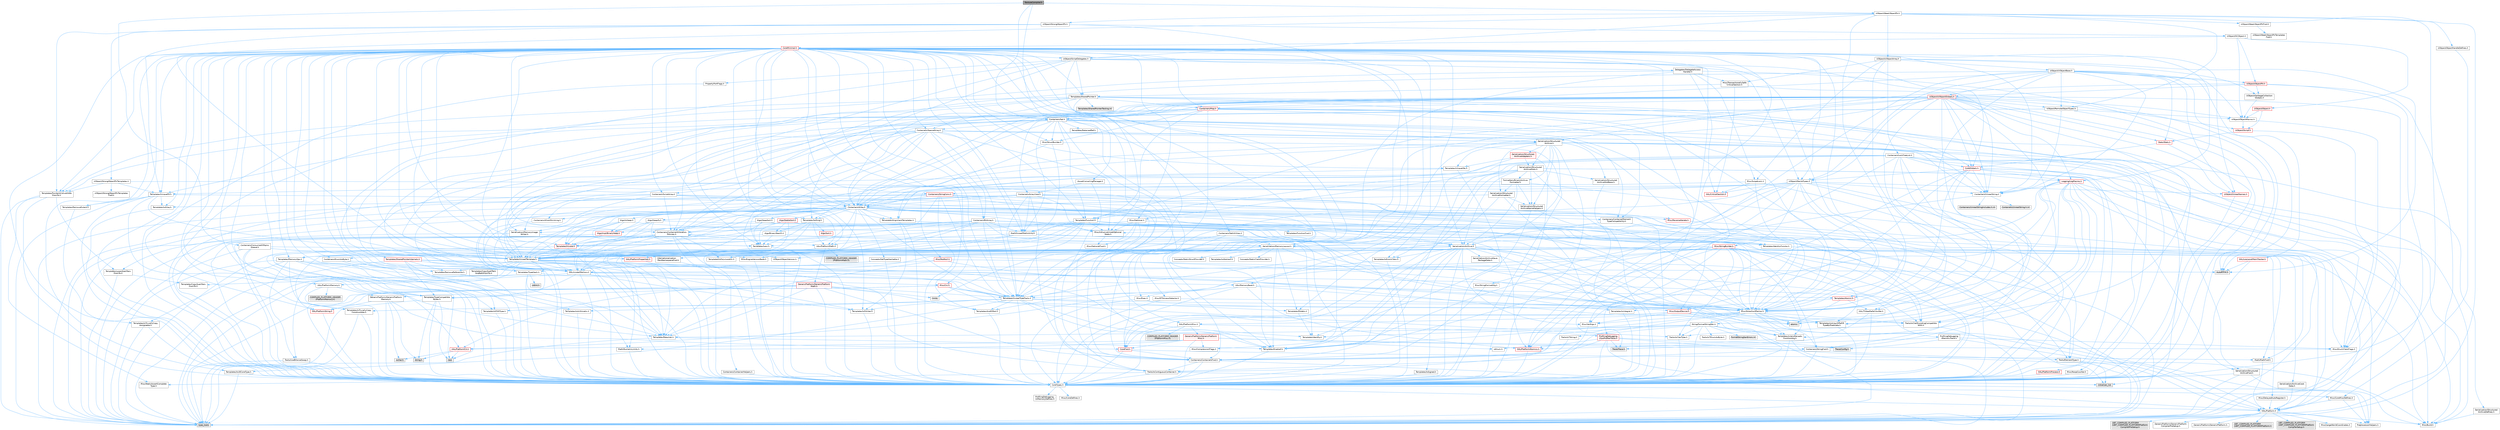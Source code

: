 digraph "TextureCompiler.h"
{
 // INTERACTIVE_SVG=YES
 // LATEX_PDF_SIZE
  bgcolor="transparent";
  edge [fontname=Helvetica,fontsize=10,labelfontname=Helvetica,labelfontsize=10];
  node [fontname=Helvetica,fontsize=10,shape=box,height=0.2,width=0.4];
  Node1 [id="Node000001",label="TextureCompiler.h",height=0.2,width=0.4,color="gray40", fillcolor="grey60", style="filled", fontcolor="black",tooltip=" "];
  Node1 -> Node2 [id="edge1_Node000001_Node000002",color="steelblue1",style="solid",tooltip=" "];
  Node2 [id="Node000002",label="UObject/WeakObjectPtr.h",height=0.2,width=0.4,color="grey40", fillcolor="white", style="filled",URL="$d6/d96/WeakObjectPtr_8h.html",tooltip=" "];
  Node2 -> Node3 [id="edge2_Node000002_Node000003",color="steelblue1",style="solid",tooltip=" "];
  Node3 [id="Node000003",label="CoreTypes.h",height=0.2,width=0.4,color="grey40", fillcolor="white", style="filled",URL="$dc/dec/CoreTypes_8h.html",tooltip=" "];
  Node3 -> Node4 [id="edge3_Node000003_Node000004",color="steelblue1",style="solid",tooltip=" "];
  Node4 [id="Node000004",label="HAL/Platform.h",height=0.2,width=0.4,color="grey40", fillcolor="white", style="filled",URL="$d9/dd0/Platform_8h.html",tooltip=" "];
  Node4 -> Node5 [id="edge4_Node000004_Node000005",color="steelblue1",style="solid",tooltip=" "];
  Node5 [id="Node000005",label="Misc/Build.h",height=0.2,width=0.4,color="grey40", fillcolor="white", style="filled",URL="$d3/dbb/Build_8h.html",tooltip=" "];
  Node4 -> Node6 [id="edge5_Node000004_Node000006",color="steelblue1",style="solid",tooltip=" "];
  Node6 [id="Node000006",label="Misc/LargeWorldCoordinates.h",height=0.2,width=0.4,color="grey40", fillcolor="white", style="filled",URL="$d2/dcb/LargeWorldCoordinates_8h.html",tooltip=" "];
  Node4 -> Node7 [id="edge6_Node000004_Node000007",color="steelblue1",style="solid",tooltip=" "];
  Node7 [id="Node000007",label="type_traits",height=0.2,width=0.4,color="grey60", fillcolor="#E0E0E0", style="filled",tooltip=" "];
  Node4 -> Node8 [id="edge7_Node000004_Node000008",color="steelblue1",style="solid",tooltip=" "];
  Node8 [id="Node000008",label="PreprocessorHelpers.h",height=0.2,width=0.4,color="grey40", fillcolor="white", style="filled",URL="$db/ddb/PreprocessorHelpers_8h.html",tooltip=" "];
  Node4 -> Node9 [id="edge8_Node000004_Node000009",color="steelblue1",style="solid",tooltip=" "];
  Node9 [id="Node000009",label="UBT_COMPILED_PLATFORM\l/UBT_COMPILED_PLATFORMPlatform\lCompilerPreSetup.h",height=0.2,width=0.4,color="grey60", fillcolor="#E0E0E0", style="filled",tooltip=" "];
  Node4 -> Node10 [id="edge9_Node000004_Node000010",color="steelblue1",style="solid",tooltip=" "];
  Node10 [id="Node000010",label="GenericPlatform/GenericPlatform\lCompilerPreSetup.h",height=0.2,width=0.4,color="grey40", fillcolor="white", style="filled",URL="$d9/dc8/GenericPlatformCompilerPreSetup_8h.html",tooltip=" "];
  Node4 -> Node11 [id="edge10_Node000004_Node000011",color="steelblue1",style="solid",tooltip=" "];
  Node11 [id="Node000011",label="GenericPlatform/GenericPlatform.h",height=0.2,width=0.4,color="grey40", fillcolor="white", style="filled",URL="$d6/d84/GenericPlatform_8h.html",tooltip=" "];
  Node4 -> Node12 [id="edge11_Node000004_Node000012",color="steelblue1",style="solid",tooltip=" "];
  Node12 [id="Node000012",label="UBT_COMPILED_PLATFORM\l/UBT_COMPILED_PLATFORMPlatform.h",height=0.2,width=0.4,color="grey60", fillcolor="#E0E0E0", style="filled",tooltip=" "];
  Node4 -> Node13 [id="edge12_Node000004_Node000013",color="steelblue1",style="solid",tooltip=" "];
  Node13 [id="Node000013",label="UBT_COMPILED_PLATFORM\l/UBT_COMPILED_PLATFORMPlatform\lCompilerSetup.h",height=0.2,width=0.4,color="grey60", fillcolor="#E0E0E0", style="filled",tooltip=" "];
  Node3 -> Node14 [id="edge13_Node000003_Node000014",color="steelblue1",style="solid",tooltip=" "];
  Node14 [id="Node000014",label="ProfilingDebugging\l/UMemoryDefines.h",height=0.2,width=0.4,color="grey40", fillcolor="white", style="filled",URL="$d2/da2/UMemoryDefines_8h.html",tooltip=" "];
  Node3 -> Node15 [id="edge14_Node000003_Node000015",color="steelblue1",style="solid",tooltip=" "];
  Node15 [id="Node000015",label="Misc/CoreMiscDefines.h",height=0.2,width=0.4,color="grey40", fillcolor="white", style="filled",URL="$da/d38/CoreMiscDefines_8h.html",tooltip=" "];
  Node15 -> Node4 [id="edge15_Node000015_Node000004",color="steelblue1",style="solid",tooltip=" "];
  Node15 -> Node8 [id="edge16_Node000015_Node000008",color="steelblue1",style="solid",tooltip=" "];
  Node3 -> Node16 [id="edge17_Node000003_Node000016",color="steelblue1",style="solid",tooltip=" "];
  Node16 [id="Node000016",label="Misc/CoreDefines.h",height=0.2,width=0.4,color="grey40", fillcolor="white", style="filled",URL="$d3/dd2/CoreDefines_8h.html",tooltip=" "];
  Node2 -> Node17 [id="edge18_Node000002_Node000017",color="steelblue1",style="solid",tooltip=" "];
  Node17 [id="Node000017",label="Misc/AssertionMacros.h",height=0.2,width=0.4,color="grey40", fillcolor="white", style="filled",URL="$d0/dfa/AssertionMacros_8h.html",tooltip=" "];
  Node17 -> Node3 [id="edge19_Node000017_Node000003",color="steelblue1",style="solid",tooltip=" "];
  Node17 -> Node4 [id="edge20_Node000017_Node000004",color="steelblue1",style="solid",tooltip=" "];
  Node17 -> Node18 [id="edge21_Node000017_Node000018",color="steelblue1",style="solid",tooltip=" "];
  Node18 [id="Node000018",label="HAL/PlatformMisc.h",height=0.2,width=0.4,color="grey40", fillcolor="white", style="filled",URL="$d0/df5/PlatformMisc_8h.html",tooltip=" "];
  Node18 -> Node3 [id="edge22_Node000018_Node000003",color="steelblue1",style="solid",tooltip=" "];
  Node18 -> Node19 [id="edge23_Node000018_Node000019",color="steelblue1",style="solid",tooltip=" "];
  Node19 [id="Node000019",label="GenericPlatform/GenericPlatform\lMisc.h",height=0.2,width=0.4,color="red", fillcolor="#FFF0F0", style="filled",URL="$db/d9a/GenericPlatformMisc_8h.html",tooltip=" "];
  Node19 -> Node20 [id="edge24_Node000019_Node000020",color="steelblue1",style="solid",tooltip=" "];
  Node20 [id="Node000020",label="Containers/StringFwd.h",height=0.2,width=0.4,color="grey40", fillcolor="white", style="filled",URL="$df/d37/StringFwd_8h.html",tooltip=" "];
  Node20 -> Node3 [id="edge25_Node000020_Node000003",color="steelblue1",style="solid",tooltip=" "];
  Node20 -> Node21 [id="edge26_Node000020_Node000021",color="steelblue1",style="solid",tooltip=" "];
  Node21 [id="Node000021",label="Traits/ElementType.h",height=0.2,width=0.4,color="grey40", fillcolor="white", style="filled",URL="$d5/d4f/ElementType_8h.html",tooltip=" "];
  Node21 -> Node4 [id="edge27_Node000021_Node000004",color="steelblue1",style="solid",tooltip=" "];
  Node21 -> Node22 [id="edge28_Node000021_Node000022",color="steelblue1",style="solid",tooltip=" "];
  Node22 [id="Node000022",label="initializer_list",height=0.2,width=0.4,color="grey60", fillcolor="#E0E0E0", style="filled",tooltip=" "];
  Node21 -> Node7 [id="edge29_Node000021_Node000007",color="steelblue1",style="solid",tooltip=" "];
  Node20 -> Node23 [id="edge30_Node000020_Node000023",color="steelblue1",style="solid",tooltip=" "];
  Node23 [id="Node000023",label="Traits/IsContiguousContainer.h",height=0.2,width=0.4,color="grey40", fillcolor="white", style="filled",URL="$d5/d3c/IsContiguousContainer_8h.html",tooltip=" "];
  Node23 -> Node3 [id="edge31_Node000023_Node000003",color="steelblue1",style="solid",tooltip=" "];
  Node23 -> Node24 [id="edge32_Node000023_Node000024",color="steelblue1",style="solid",tooltip=" "];
  Node24 [id="Node000024",label="Misc/StaticAssertComplete\lType.h",height=0.2,width=0.4,color="grey40", fillcolor="white", style="filled",URL="$d5/d4e/StaticAssertCompleteType_8h.html",tooltip=" "];
  Node23 -> Node22 [id="edge33_Node000023_Node000022",color="steelblue1",style="solid",tooltip=" "];
  Node19 -> Node25 [id="edge34_Node000019_Node000025",color="steelblue1",style="solid",tooltip=" "];
  Node25 [id="Node000025",label="CoreFwd.h",height=0.2,width=0.4,color="red", fillcolor="#FFF0F0", style="filled",URL="$d1/d1e/CoreFwd_8h.html",tooltip=" "];
  Node25 -> Node3 [id="edge35_Node000025_Node000003",color="steelblue1",style="solid",tooltip=" "];
  Node25 -> Node26 [id="edge36_Node000025_Node000026",color="steelblue1",style="solid",tooltip=" "];
  Node26 [id="Node000026",label="Containers/ContainersFwd.h",height=0.2,width=0.4,color="grey40", fillcolor="white", style="filled",URL="$d4/d0a/ContainersFwd_8h.html",tooltip=" "];
  Node26 -> Node4 [id="edge37_Node000026_Node000004",color="steelblue1",style="solid",tooltip=" "];
  Node26 -> Node3 [id="edge38_Node000026_Node000003",color="steelblue1",style="solid",tooltip=" "];
  Node26 -> Node23 [id="edge39_Node000026_Node000023",color="steelblue1",style="solid",tooltip=" "];
  Node25 -> Node27 [id="edge40_Node000025_Node000027",color="steelblue1",style="solid",tooltip=" "];
  Node27 [id="Node000027",label="Math/MathFwd.h",height=0.2,width=0.4,color="grey40", fillcolor="white", style="filled",URL="$d2/d10/MathFwd_8h.html",tooltip=" "];
  Node27 -> Node4 [id="edge41_Node000027_Node000004",color="steelblue1",style="solid",tooltip=" "];
  Node19 -> Node3 [id="edge42_Node000019_Node000003",color="steelblue1",style="solid",tooltip=" "];
  Node19 -> Node30 [id="edge43_Node000019_Node000030",color="steelblue1",style="solid",tooltip=" "];
  Node30 [id="Node000030",label="HAL/PlatformCrt.h",height=0.2,width=0.4,color="red", fillcolor="#FFF0F0", style="filled",URL="$d8/d75/PlatformCrt_8h.html",tooltip=" "];
  Node30 -> Node31 [id="edge44_Node000030_Node000031",color="steelblue1",style="solid",tooltip=" "];
  Node31 [id="Node000031",label="new",height=0.2,width=0.4,color="grey60", fillcolor="#E0E0E0", style="filled",tooltip=" "];
  Node30 -> Node32 [id="edge45_Node000030_Node000032",color="steelblue1",style="solid",tooltip=" "];
  Node32 [id="Node000032",label="wchar.h",height=0.2,width=0.4,color="grey60", fillcolor="#E0E0E0", style="filled",tooltip=" "];
  Node30 -> Node39 [id="edge46_Node000030_Node000039",color="steelblue1",style="solid",tooltip=" "];
  Node39 [id="Node000039",label="string.h",height=0.2,width=0.4,color="grey60", fillcolor="#E0E0E0", style="filled",tooltip=" "];
  Node19 -> Node40 [id="edge47_Node000019_Node000040",color="steelblue1",style="solid",tooltip=" "];
  Node40 [id="Node000040",label="Math/NumericLimits.h",height=0.2,width=0.4,color="grey40", fillcolor="white", style="filled",URL="$df/d1b/NumericLimits_8h.html",tooltip=" "];
  Node40 -> Node3 [id="edge48_Node000040_Node000003",color="steelblue1",style="solid",tooltip=" "];
  Node19 -> Node41 [id="edge49_Node000019_Node000041",color="steelblue1",style="solid",tooltip=" "];
  Node41 [id="Node000041",label="Misc/CompressionFlags.h",height=0.2,width=0.4,color="grey40", fillcolor="white", style="filled",URL="$d9/d76/CompressionFlags_8h.html",tooltip=" "];
  Node19 -> Node42 [id="edge50_Node000019_Node000042",color="steelblue1",style="solid",tooltip=" "];
  Node42 [id="Node000042",label="Misc/EnumClassFlags.h",height=0.2,width=0.4,color="grey40", fillcolor="white", style="filled",URL="$d8/de7/EnumClassFlags_8h.html",tooltip=" "];
  Node18 -> Node45 [id="edge51_Node000018_Node000045",color="steelblue1",style="solid",tooltip=" "];
  Node45 [id="Node000045",label="COMPILED_PLATFORM_HEADER\l(PlatformMisc.h)",height=0.2,width=0.4,color="grey60", fillcolor="#E0E0E0", style="filled",tooltip=" "];
  Node18 -> Node46 [id="edge52_Node000018_Node000046",color="steelblue1",style="solid",tooltip=" "];
  Node46 [id="Node000046",label="ProfilingDebugging\l/CpuProfilerTrace.h",height=0.2,width=0.4,color="red", fillcolor="#FFF0F0", style="filled",URL="$da/dcb/CpuProfilerTrace_8h.html",tooltip=" "];
  Node46 -> Node3 [id="edge53_Node000046_Node000003",color="steelblue1",style="solid",tooltip=" "];
  Node46 -> Node26 [id="edge54_Node000046_Node000026",color="steelblue1",style="solid",tooltip=" "];
  Node46 -> Node47 [id="edge55_Node000046_Node000047",color="steelblue1",style="solid",tooltip=" "];
  Node47 [id="Node000047",label="HAL/PlatformAtomics.h",height=0.2,width=0.4,color="red", fillcolor="#FFF0F0", style="filled",URL="$d3/d36/PlatformAtomics_8h.html",tooltip=" "];
  Node47 -> Node3 [id="edge56_Node000047_Node000003",color="steelblue1",style="solid",tooltip=" "];
  Node46 -> Node8 [id="edge57_Node000046_Node000008",color="steelblue1",style="solid",tooltip=" "];
  Node46 -> Node5 [id="edge58_Node000046_Node000005",color="steelblue1",style="solid",tooltip=" "];
  Node46 -> Node50 [id="edge59_Node000046_Node000050",color="steelblue1",style="solid",tooltip=" "];
  Node50 [id="Node000050",label="Trace/Config.h",height=0.2,width=0.4,color="grey60", fillcolor="#E0E0E0", style="filled",tooltip=" "];
  Node46 -> Node53 [id="edge60_Node000046_Node000053",color="steelblue1",style="solid",tooltip=" "];
  Node53 [id="Node000053",label="Trace/Trace.h",height=0.2,width=0.4,color="grey60", fillcolor="#E0E0E0", style="filled",tooltip=" "];
  Node17 -> Node8 [id="edge61_Node000017_Node000008",color="steelblue1",style="solid",tooltip=" "];
  Node17 -> Node54 [id="edge62_Node000017_Node000054",color="steelblue1",style="solid",tooltip=" "];
  Node54 [id="Node000054",label="Templates/EnableIf.h",height=0.2,width=0.4,color="grey40", fillcolor="white", style="filled",URL="$d7/d60/EnableIf_8h.html",tooltip=" "];
  Node54 -> Node3 [id="edge63_Node000054_Node000003",color="steelblue1",style="solid",tooltip=" "];
  Node17 -> Node55 [id="edge64_Node000017_Node000055",color="steelblue1",style="solid",tooltip=" "];
  Node55 [id="Node000055",label="Templates/IsArrayOrRefOf\lTypeByPredicate.h",height=0.2,width=0.4,color="grey40", fillcolor="white", style="filled",URL="$d6/da1/IsArrayOrRefOfTypeByPredicate_8h.html",tooltip=" "];
  Node55 -> Node3 [id="edge65_Node000055_Node000003",color="steelblue1",style="solid",tooltip=" "];
  Node17 -> Node56 [id="edge66_Node000017_Node000056",color="steelblue1",style="solid",tooltip=" "];
  Node56 [id="Node000056",label="Templates/IsValidVariadic\lFunctionArg.h",height=0.2,width=0.4,color="grey40", fillcolor="white", style="filled",URL="$d0/dc8/IsValidVariadicFunctionArg_8h.html",tooltip=" "];
  Node56 -> Node3 [id="edge67_Node000056_Node000003",color="steelblue1",style="solid",tooltip=" "];
  Node56 -> Node57 [id="edge68_Node000056_Node000057",color="steelblue1",style="solid",tooltip=" "];
  Node57 [id="Node000057",label="IsEnum.h",height=0.2,width=0.4,color="grey40", fillcolor="white", style="filled",URL="$d4/de5/IsEnum_8h.html",tooltip=" "];
  Node56 -> Node7 [id="edge69_Node000056_Node000007",color="steelblue1",style="solid",tooltip=" "];
  Node17 -> Node58 [id="edge70_Node000017_Node000058",color="steelblue1",style="solid",tooltip=" "];
  Node58 [id="Node000058",label="Traits/IsCharEncodingCompatible\lWith.h",height=0.2,width=0.4,color="grey40", fillcolor="white", style="filled",URL="$df/dd1/IsCharEncodingCompatibleWith_8h.html",tooltip=" "];
  Node58 -> Node7 [id="edge71_Node000058_Node000007",color="steelblue1",style="solid",tooltip=" "];
  Node58 -> Node59 [id="edge72_Node000058_Node000059",color="steelblue1",style="solid",tooltip=" "];
  Node59 [id="Node000059",label="Traits/IsCharType.h",height=0.2,width=0.4,color="grey40", fillcolor="white", style="filled",URL="$db/d51/IsCharType_8h.html",tooltip=" "];
  Node59 -> Node3 [id="edge73_Node000059_Node000003",color="steelblue1",style="solid",tooltip=" "];
  Node17 -> Node60 [id="edge74_Node000017_Node000060",color="steelblue1",style="solid",tooltip=" "];
  Node60 [id="Node000060",label="Misc/VarArgs.h",height=0.2,width=0.4,color="grey40", fillcolor="white", style="filled",URL="$d5/d6f/VarArgs_8h.html",tooltip=" "];
  Node60 -> Node3 [id="edge75_Node000060_Node000003",color="steelblue1",style="solid",tooltip=" "];
  Node17 -> Node61 [id="edge76_Node000017_Node000061",color="steelblue1",style="solid",tooltip=" "];
  Node61 [id="Node000061",label="String/FormatStringSan.h",height=0.2,width=0.4,color="grey40", fillcolor="white", style="filled",URL="$d3/d8b/FormatStringSan_8h.html",tooltip=" "];
  Node61 -> Node7 [id="edge77_Node000061_Node000007",color="steelblue1",style="solid",tooltip=" "];
  Node61 -> Node3 [id="edge78_Node000061_Node000003",color="steelblue1",style="solid",tooltip=" "];
  Node61 -> Node62 [id="edge79_Node000061_Node000062",color="steelblue1",style="solid",tooltip=" "];
  Node62 [id="Node000062",label="Templates/Requires.h",height=0.2,width=0.4,color="grey40", fillcolor="white", style="filled",URL="$dc/d96/Requires_8h.html",tooltip=" "];
  Node62 -> Node54 [id="edge80_Node000062_Node000054",color="steelblue1",style="solid",tooltip=" "];
  Node62 -> Node7 [id="edge81_Node000062_Node000007",color="steelblue1",style="solid",tooltip=" "];
  Node61 -> Node63 [id="edge82_Node000061_Node000063",color="steelblue1",style="solid",tooltip=" "];
  Node63 [id="Node000063",label="Templates/Identity.h",height=0.2,width=0.4,color="grey40", fillcolor="white", style="filled",URL="$d0/dd5/Identity_8h.html",tooltip=" "];
  Node61 -> Node56 [id="edge83_Node000061_Node000056",color="steelblue1",style="solid",tooltip=" "];
  Node61 -> Node59 [id="edge84_Node000061_Node000059",color="steelblue1",style="solid",tooltip=" "];
  Node61 -> Node64 [id="edge85_Node000061_Node000064",color="steelblue1",style="solid",tooltip=" "];
  Node64 [id="Node000064",label="Traits/IsTEnumAsByte.h",height=0.2,width=0.4,color="grey40", fillcolor="white", style="filled",URL="$d1/de6/IsTEnumAsByte_8h.html",tooltip=" "];
  Node61 -> Node65 [id="edge86_Node000061_Node000065",color="steelblue1",style="solid",tooltip=" "];
  Node65 [id="Node000065",label="Traits/IsTString.h",height=0.2,width=0.4,color="grey40", fillcolor="white", style="filled",URL="$d0/df8/IsTString_8h.html",tooltip=" "];
  Node65 -> Node26 [id="edge87_Node000065_Node000026",color="steelblue1",style="solid",tooltip=" "];
  Node61 -> Node26 [id="edge88_Node000061_Node000026",color="steelblue1",style="solid",tooltip=" "];
  Node61 -> Node66 [id="edge89_Node000061_Node000066",color="steelblue1",style="solid",tooltip=" "];
  Node66 [id="Node000066",label="FormatStringSanErrors.inl",height=0.2,width=0.4,color="grey60", fillcolor="#E0E0E0", style="filled",tooltip=" "];
  Node17 -> Node67 [id="edge90_Node000017_Node000067",color="steelblue1",style="solid",tooltip=" "];
  Node67 [id="Node000067",label="atomic",height=0.2,width=0.4,color="grey60", fillcolor="#E0E0E0", style="filled",tooltip=" "];
  Node2 -> Node68 [id="edge91_Node000002_Node000068",color="steelblue1",style="solid",tooltip=" "];
  Node68 [id="Node000068",label="Templates/UnrealTemplate.h",height=0.2,width=0.4,color="grey40", fillcolor="white", style="filled",URL="$d4/d24/UnrealTemplate_8h.html",tooltip=" "];
  Node68 -> Node3 [id="edge92_Node000068_Node000003",color="steelblue1",style="solid",tooltip=" "];
  Node68 -> Node69 [id="edge93_Node000068_Node000069",color="steelblue1",style="solid",tooltip=" "];
  Node69 [id="Node000069",label="Templates/IsPointer.h",height=0.2,width=0.4,color="grey40", fillcolor="white", style="filled",URL="$d7/d05/IsPointer_8h.html",tooltip=" "];
  Node69 -> Node3 [id="edge94_Node000069_Node000003",color="steelblue1",style="solid",tooltip=" "];
  Node68 -> Node70 [id="edge95_Node000068_Node000070",color="steelblue1",style="solid",tooltip=" "];
  Node70 [id="Node000070",label="HAL/UnrealMemory.h",height=0.2,width=0.4,color="grey40", fillcolor="white", style="filled",URL="$d9/d96/UnrealMemory_8h.html",tooltip=" "];
  Node70 -> Node3 [id="edge96_Node000070_Node000003",color="steelblue1",style="solid",tooltip=" "];
  Node70 -> Node71 [id="edge97_Node000070_Node000071",color="steelblue1",style="solid",tooltip=" "];
  Node71 [id="Node000071",label="GenericPlatform/GenericPlatform\lMemory.h",height=0.2,width=0.4,color="grey40", fillcolor="white", style="filled",URL="$dd/d22/GenericPlatformMemory_8h.html",tooltip=" "];
  Node71 -> Node25 [id="edge98_Node000071_Node000025",color="steelblue1",style="solid",tooltip=" "];
  Node71 -> Node3 [id="edge99_Node000071_Node000003",color="steelblue1",style="solid",tooltip=" "];
  Node71 -> Node72 [id="edge100_Node000071_Node000072",color="steelblue1",style="solid",tooltip=" "];
  Node72 [id="Node000072",label="HAL/PlatformString.h",height=0.2,width=0.4,color="red", fillcolor="#FFF0F0", style="filled",URL="$db/db5/PlatformString_8h.html",tooltip=" "];
  Node72 -> Node3 [id="edge101_Node000072_Node000003",color="steelblue1",style="solid",tooltip=" "];
  Node71 -> Node39 [id="edge102_Node000071_Node000039",color="steelblue1",style="solid",tooltip=" "];
  Node71 -> Node32 [id="edge103_Node000071_Node000032",color="steelblue1",style="solid",tooltip=" "];
  Node70 -> Node74 [id="edge104_Node000070_Node000074",color="steelblue1",style="solid",tooltip=" "];
  Node74 [id="Node000074",label="HAL/MemoryBase.h",height=0.2,width=0.4,color="grey40", fillcolor="white", style="filled",URL="$d6/d9f/MemoryBase_8h.html",tooltip=" "];
  Node74 -> Node3 [id="edge105_Node000074_Node000003",color="steelblue1",style="solid",tooltip=" "];
  Node74 -> Node47 [id="edge106_Node000074_Node000047",color="steelblue1",style="solid",tooltip=" "];
  Node74 -> Node30 [id="edge107_Node000074_Node000030",color="steelblue1",style="solid",tooltip=" "];
  Node74 -> Node75 [id="edge108_Node000074_Node000075",color="steelblue1",style="solid",tooltip=" "];
  Node75 [id="Node000075",label="Misc/Exec.h",height=0.2,width=0.4,color="grey40", fillcolor="white", style="filled",URL="$de/ddb/Exec_8h.html",tooltip=" "];
  Node75 -> Node3 [id="edge109_Node000075_Node000003",color="steelblue1",style="solid",tooltip=" "];
  Node75 -> Node17 [id="edge110_Node000075_Node000017",color="steelblue1",style="solid",tooltip=" "];
  Node74 -> Node76 [id="edge111_Node000074_Node000076",color="steelblue1",style="solid",tooltip=" "];
  Node76 [id="Node000076",label="Misc/OutputDevice.h",height=0.2,width=0.4,color="red", fillcolor="#FFF0F0", style="filled",URL="$d7/d32/OutputDevice_8h.html",tooltip=" "];
  Node76 -> Node25 [id="edge112_Node000076_Node000025",color="steelblue1",style="solid",tooltip=" "];
  Node76 -> Node3 [id="edge113_Node000076_Node000003",color="steelblue1",style="solid",tooltip=" "];
  Node76 -> Node60 [id="edge114_Node000076_Node000060",color="steelblue1",style="solid",tooltip=" "];
  Node76 -> Node55 [id="edge115_Node000076_Node000055",color="steelblue1",style="solid",tooltip=" "];
  Node76 -> Node56 [id="edge116_Node000076_Node000056",color="steelblue1",style="solid",tooltip=" "];
  Node76 -> Node58 [id="edge117_Node000076_Node000058",color="steelblue1",style="solid",tooltip=" "];
  Node74 -> Node78 [id="edge118_Node000074_Node000078",color="steelblue1",style="solid",tooltip=" "];
  Node78 [id="Node000078",label="Templates/Atomic.h",height=0.2,width=0.4,color="red", fillcolor="#FFF0F0", style="filled",URL="$d3/d91/Atomic_8h.html",tooltip=" "];
  Node78 -> Node79 [id="edge119_Node000078_Node000079",color="steelblue1",style="solid",tooltip=" "];
  Node79 [id="Node000079",label="HAL/ThreadSafeCounter.h",height=0.2,width=0.4,color="grey40", fillcolor="white", style="filled",URL="$dc/dc9/ThreadSafeCounter_8h.html",tooltip=" "];
  Node79 -> Node3 [id="edge120_Node000079_Node000003",color="steelblue1",style="solid",tooltip=" "];
  Node79 -> Node47 [id="edge121_Node000079_Node000047",color="steelblue1",style="solid",tooltip=" "];
  Node78 -> Node81 [id="edge122_Node000078_Node000081",color="steelblue1",style="solid",tooltip=" "];
  Node81 [id="Node000081",label="Templates/IsIntegral.h",height=0.2,width=0.4,color="grey40", fillcolor="white", style="filled",URL="$da/d64/IsIntegral_8h.html",tooltip=" "];
  Node81 -> Node3 [id="edge123_Node000081_Node000003",color="steelblue1",style="solid",tooltip=" "];
  Node78 -> Node67 [id="edge124_Node000078_Node000067",color="steelblue1",style="solid",tooltip=" "];
  Node70 -> Node87 [id="edge125_Node000070_Node000087",color="steelblue1",style="solid",tooltip=" "];
  Node87 [id="Node000087",label="HAL/PlatformMemory.h",height=0.2,width=0.4,color="grey40", fillcolor="white", style="filled",URL="$de/d68/PlatformMemory_8h.html",tooltip=" "];
  Node87 -> Node3 [id="edge126_Node000087_Node000003",color="steelblue1",style="solid",tooltip=" "];
  Node87 -> Node71 [id="edge127_Node000087_Node000071",color="steelblue1",style="solid",tooltip=" "];
  Node87 -> Node88 [id="edge128_Node000087_Node000088",color="steelblue1",style="solid",tooltip=" "];
  Node88 [id="Node000088",label="COMPILED_PLATFORM_HEADER\l(PlatformMemory.h)",height=0.2,width=0.4,color="grey60", fillcolor="#E0E0E0", style="filled",tooltip=" "];
  Node70 -> Node89 [id="edge129_Node000070_Node000089",color="steelblue1",style="solid",tooltip=" "];
  Node89 [id="Node000089",label="ProfilingDebugging\l/MemoryTrace.h",height=0.2,width=0.4,color="grey40", fillcolor="white", style="filled",URL="$da/dd7/MemoryTrace_8h.html",tooltip=" "];
  Node89 -> Node4 [id="edge130_Node000089_Node000004",color="steelblue1",style="solid",tooltip=" "];
  Node89 -> Node42 [id="edge131_Node000089_Node000042",color="steelblue1",style="solid",tooltip=" "];
  Node89 -> Node50 [id="edge132_Node000089_Node000050",color="steelblue1",style="solid",tooltip=" "];
  Node89 -> Node53 [id="edge133_Node000089_Node000053",color="steelblue1",style="solid",tooltip=" "];
  Node70 -> Node69 [id="edge134_Node000070_Node000069",color="steelblue1",style="solid",tooltip=" "];
  Node68 -> Node90 [id="edge135_Node000068_Node000090",color="steelblue1",style="solid",tooltip=" "];
  Node90 [id="Node000090",label="Templates/CopyQualifiers\lAndRefsFromTo.h",height=0.2,width=0.4,color="grey40", fillcolor="white", style="filled",URL="$d3/db3/CopyQualifiersAndRefsFromTo_8h.html",tooltip=" "];
  Node90 -> Node91 [id="edge136_Node000090_Node000091",color="steelblue1",style="solid",tooltip=" "];
  Node91 [id="Node000091",label="Templates/CopyQualifiers\lFromTo.h",height=0.2,width=0.4,color="grey40", fillcolor="white", style="filled",URL="$d5/db4/CopyQualifiersFromTo_8h.html",tooltip=" "];
  Node68 -> Node92 [id="edge137_Node000068_Node000092",color="steelblue1",style="solid",tooltip=" "];
  Node92 [id="Node000092",label="Templates/UnrealTypeTraits.h",height=0.2,width=0.4,color="grey40", fillcolor="white", style="filled",URL="$d2/d2d/UnrealTypeTraits_8h.html",tooltip=" "];
  Node92 -> Node3 [id="edge138_Node000092_Node000003",color="steelblue1",style="solid",tooltip=" "];
  Node92 -> Node69 [id="edge139_Node000092_Node000069",color="steelblue1",style="solid",tooltip=" "];
  Node92 -> Node17 [id="edge140_Node000092_Node000017",color="steelblue1",style="solid",tooltip=" "];
  Node92 -> Node83 [id="edge141_Node000092_Node000083",color="steelblue1",style="solid",tooltip=" "];
  Node83 [id="Node000083",label="Templates/AndOrNot.h",height=0.2,width=0.4,color="grey40", fillcolor="white", style="filled",URL="$db/d0a/AndOrNot_8h.html",tooltip=" "];
  Node83 -> Node3 [id="edge142_Node000083_Node000003",color="steelblue1",style="solid",tooltip=" "];
  Node92 -> Node54 [id="edge143_Node000092_Node000054",color="steelblue1",style="solid",tooltip=" "];
  Node92 -> Node93 [id="edge144_Node000092_Node000093",color="steelblue1",style="solid",tooltip=" "];
  Node93 [id="Node000093",label="Templates/IsArithmetic.h",height=0.2,width=0.4,color="grey40", fillcolor="white", style="filled",URL="$d2/d5d/IsArithmetic_8h.html",tooltip=" "];
  Node93 -> Node3 [id="edge145_Node000093_Node000003",color="steelblue1",style="solid",tooltip=" "];
  Node92 -> Node57 [id="edge146_Node000092_Node000057",color="steelblue1",style="solid",tooltip=" "];
  Node92 -> Node94 [id="edge147_Node000092_Node000094",color="steelblue1",style="solid",tooltip=" "];
  Node94 [id="Node000094",label="Templates/Models.h",height=0.2,width=0.4,color="grey40", fillcolor="white", style="filled",URL="$d3/d0c/Models_8h.html",tooltip=" "];
  Node94 -> Node63 [id="edge148_Node000094_Node000063",color="steelblue1",style="solid",tooltip=" "];
  Node92 -> Node95 [id="edge149_Node000092_Node000095",color="steelblue1",style="solid",tooltip=" "];
  Node95 [id="Node000095",label="Templates/IsPODType.h",height=0.2,width=0.4,color="grey40", fillcolor="white", style="filled",URL="$d7/db1/IsPODType_8h.html",tooltip=" "];
  Node95 -> Node3 [id="edge150_Node000095_Node000003",color="steelblue1",style="solid",tooltip=" "];
  Node92 -> Node96 [id="edge151_Node000092_Node000096",color="steelblue1",style="solid",tooltip=" "];
  Node96 [id="Node000096",label="Templates/IsUECoreType.h",height=0.2,width=0.4,color="grey40", fillcolor="white", style="filled",URL="$d1/db8/IsUECoreType_8h.html",tooltip=" "];
  Node96 -> Node3 [id="edge152_Node000096_Node000003",color="steelblue1",style="solid",tooltip=" "];
  Node96 -> Node7 [id="edge153_Node000096_Node000007",color="steelblue1",style="solid",tooltip=" "];
  Node92 -> Node84 [id="edge154_Node000092_Node000084",color="steelblue1",style="solid",tooltip=" "];
  Node84 [id="Node000084",label="Templates/IsTriviallyCopy\lConstructible.h",height=0.2,width=0.4,color="grey40", fillcolor="white", style="filled",URL="$d3/d78/IsTriviallyCopyConstructible_8h.html",tooltip=" "];
  Node84 -> Node3 [id="edge155_Node000084_Node000003",color="steelblue1",style="solid",tooltip=" "];
  Node84 -> Node7 [id="edge156_Node000084_Node000007",color="steelblue1",style="solid",tooltip=" "];
  Node68 -> Node97 [id="edge157_Node000068_Node000097",color="steelblue1",style="solid",tooltip=" "];
  Node97 [id="Node000097",label="Templates/RemoveReference.h",height=0.2,width=0.4,color="grey40", fillcolor="white", style="filled",URL="$da/dbe/RemoveReference_8h.html",tooltip=" "];
  Node97 -> Node3 [id="edge158_Node000097_Node000003",color="steelblue1",style="solid",tooltip=" "];
  Node68 -> Node62 [id="edge159_Node000068_Node000062",color="steelblue1",style="solid",tooltip=" "];
  Node68 -> Node98 [id="edge160_Node000068_Node000098",color="steelblue1",style="solid",tooltip=" "];
  Node98 [id="Node000098",label="Templates/TypeCompatible\lBytes.h",height=0.2,width=0.4,color="grey40", fillcolor="white", style="filled",URL="$df/d0a/TypeCompatibleBytes_8h.html",tooltip=" "];
  Node98 -> Node3 [id="edge161_Node000098_Node000003",color="steelblue1",style="solid",tooltip=" "];
  Node98 -> Node39 [id="edge162_Node000098_Node000039",color="steelblue1",style="solid",tooltip=" "];
  Node98 -> Node31 [id="edge163_Node000098_Node000031",color="steelblue1",style="solid",tooltip=" "];
  Node98 -> Node7 [id="edge164_Node000098_Node000007",color="steelblue1",style="solid",tooltip=" "];
  Node68 -> Node63 [id="edge165_Node000068_Node000063",color="steelblue1",style="solid",tooltip=" "];
  Node68 -> Node23 [id="edge166_Node000068_Node000023",color="steelblue1",style="solid",tooltip=" "];
  Node68 -> Node99 [id="edge167_Node000068_Node000099",color="steelblue1",style="solid",tooltip=" "];
  Node99 [id="Node000099",label="Traits/UseBitwiseSwap.h",height=0.2,width=0.4,color="grey40", fillcolor="white", style="filled",URL="$db/df3/UseBitwiseSwap_8h.html",tooltip=" "];
  Node99 -> Node3 [id="edge168_Node000099_Node000003",color="steelblue1",style="solid",tooltip=" "];
  Node99 -> Node7 [id="edge169_Node000099_Node000007",color="steelblue1",style="solid",tooltip=" "];
  Node68 -> Node7 [id="edge170_Node000068_Node000007",color="steelblue1",style="solid",tooltip=" "];
  Node2 -> Node100 [id="edge171_Node000002_Node000100",color="steelblue1",style="solid",tooltip=" "];
  Node100 [id="Node000100",label="UObject/ScriptDelegates.h",height=0.2,width=0.4,color="grey40", fillcolor="white", style="filled",URL="$de/d81/ScriptDelegates_8h.html",tooltip=" "];
  Node100 -> Node101 [id="edge172_Node000100_Node000101",color="steelblue1",style="solid",tooltip=" "];
  Node101 [id="Node000101",label="Containers/Array.h",height=0.2,width=0.4,color="grey40", fillcolor="white", style="filled",URL="$df/dd0/Array_8h.html",tooltip=" "];
  Node101 -> Node3 [id="edge173_Node000101_Node000003",color="steelblue1",style="solid",tooltip=" "];
  Node101 -> Node17 [id="edge174_Node000101_Node000017",color="steelblue1",style="solid",tooltip=" "];
  Node101 -> Node102 [id="edge175_Node000101_Node000102",color="steelblue1",style="solid",tooltip=" "];
  Node102 [id="Node000102",label="Misc/IntrusiveUnsetOptional\lState.h",height=0.2,width=0.4,color="grey40", fillcolor="white", style="filled",URL="$d2/d0a/IntrusiveUnsetOptionalState_8h.html",tooltip=" "];
  Node102 -> Node103 [id="edge176_Node000102_Node000103",color="steelblue1",style="solid",tooltip=" "];
  Node103 [id="Node000103",label="Misc/OptionalFwd.h",height=0.2,width=0.4,color="grey40", fillcolor="white", style="filled",URL="$dc/d50/OptionalFwd_8h.html",tooltip=" "];
  Node101 -> Node104 [id="edge177_Node000101_Node000104",color="steelblue1",style="solid",tooltip=" "];
  Node104 [id="Node000104",label="Misc/ReverseIterate.h",height=0.2,width=0.4,color="red", fillcolor="#FFF0F0", style="filled",URL="$db/de3/ReverseIterate_8h.html",tooltip=" "];
  Node104 -> Node4 [id="edge178_Node000104_Node000004",color="steelblue1",style="solid",tooltip=" "];
  Node101 -> Node70 [id="edge179_Node000101_Node000070",color="steelblue1",style="solid",tooltip=" "];
  Node101 -> Node92 [id="edge180_Node000101_Node000092",color="steelblue1",style="solid",tooltip=" "];
  Node101 -> Node68 [id="edge181_Node000101_Node000068",color="steelblue1",style="solid",tooltip=" "];
  Node101 -> Node106 [id="edge182_Node000101_Node000106",color="steelblue1",style="solid",tooltip=" "];
  Node106 [id="Node000106",label="Containers/AllowShrinking.h",height=0.2,width=0.4,color="grey40", fillcolor="white", style="filled",URL="$d7/d1a/AllowShrinking_8h.html",tooltip=" "];
  Node106 -> Node3 [id="edge183_Node000106_Node000003",color="steelblue1",style="solid",tooltip=" "];
  Node101 -> Node107 [id="edge184_Node000101_Node000107",color="steelblue1",style="solid",tooltip=" "];
  Node107 [id="Node000107",label="Containers/ContainerAllocation\lPolicies.h",height=0.2,width=0.4,color="grey40", fillcolor="white", style="filled",URL="$d7/dff/ContainerAllocationPolicies_8h.html",tooltip=" "];
  Node107 -> Node3 [id="edge185_Node000107_Node000003",color="steelblue1",style="solid",tooltip=" "];
  Node107 -> Node108 [id="edge186_Node000107_Node000108",color="steelblue1",style="solid",tooltip=" "];
  Node108 [id="Node000108",label="Containers/ContainerHelpers.h",height=0.2,width=0.4,color="grey40", fillcolor="white", style="filled",URL="$d7/d33/ContainerHelpers_8h.html",tooltip=" "];
  Node108 -> Node3 [id="edge187_Node000108_Node000003",color="steelblue1",style="solid",tooltip=" "];
  Node107 -> Node107 [id="edge188_Node000107_Node000107",color="steelblue1",style="solid",tooltip=" "];
  Node107 -> Node109 [id="edge189_Node000107_Node000109",color="steelblue1",style="solid",tooltip=" "];
  Node109 [id="Node000109",label="HAL/PlatformMath.h",height=0.2,width=0.4,color="grey40", fillcolor="white", style="filled",URL="$dc/d53/PlatformMath_8h.html",tooltip=" "];
  Node109 -> Node3 [id="edge190_Node000109_Node000003",color="steelblue1",style="solid",tooltip=" "];
  Node109 -> Node110 [id="edge191_Node000109_Node000110",color="steelblue1",style="solid",tooltip=" "];
  Node110 [id="Node000110",label="GenericPlatform/GenericPlatform\lMath.h",height=0.2,width=0.4,color="red", fillcolor="#FFF0F0", style="filled",URL="$d5/d79/GenericPlatformMath_8h.html",tooltip=" "];
  Node110 -> Node3 [id="edge192_Node000110_Node000003",color="steelblue1",style="solid",tooltip=" "];
  Node110 -> Node26 [id="edge193_Node000110_Node000026",color="steelblue1",style="solid",tooltip=" "];
  Node110 -> Node30 [id="edge194_Node000110_Node000030",color="steelblue1",style="solid",tooltip=" "];
  Node110 -> Node83 [id="edge195_Node000110_Node000083",color="steelblue1",style="solid",tooltip=" "];
  Node110 -> Node92 [id="edge196_Node000110_Node000092",color="steelblue1",style="solid",tooltip=" "];
  Node110 -> Node62 [id="edge197_Node000110_Node000062",color="steelblue1",style="solid",tooltip=" "];
  Node110 -> Node98 [id="edge198_Node000110_Node000098",color="steelblue1",style="solid",tooltip=" "];
  Node110 -> Node115 [id="edge199_Node000110_Node000115",color="steelblue1",style="solid",tooltip=" "];
  Node115 [id="Node000115",label="limits",height=0.2,width=0.4,color="grey60", fillcolor="#E0E0E0", style="filled",tooltip=" "];
  Node110 -> Node7 [id="edge200_Node000110_Node000007",color="steelblue1",style="solid",tooltip=" "];
  Node109 -> Node116 [id="edge201_Node000109_Node000116",color="steelblue1",style="solid",tooltip=" "];
  Node116 [id="Node000116",label="COMPILED_PLATFORM_HEADER\l(PlatformMath.h)",height=0.2,width=0.4,color="grey60", fillcolor="#E0E0E0", style="filled",tooltip=" "];
  Node107 -> Node70 [id="edge202_Node000107_Node000070",color="steelblue1",style="solid",tooltip=" "];
  Node107 -> Node40 [id="edge203_Node000107_Node000040",color="steelblue1",style="solid",tooltip=" "];
  Node107 -> Node17 [id="edge204_Node000107_Node000017",color="steelblue1",style="solid",tooltip=" "];
  Node107 -> Node117 [id="edge205_Node000107_Node000117",color="steelblue1",style="solid",tooltip=" "];
  Node117 [id="Node000117",label="Templates/IsPolymorphic.h",height=0.2,width=0.4,color="grey40", fillcolor="white", style="filled",URL="$dc/d20/IsPolymorphic_8h.html",tooltip=" "];
  Node107 -> Node118 [id="edge206_Node000107_Node000118",color="steelblue1",style="solid",tooltip=" "];
  Node118 [id="Node000118",label="Templates/MemoryOps.h",height=0.2,width=0.4,color="grey40", fillcolor="white", style="filled",URL="$db/dea/MemoryOps_8h.html",tooltip=" "];
  Node118 -> Node3 [id="edge207_Node000118_Node000003",color="steelblue1",style="solid",tooltip=" "];
  Node118 -> Node70 [id="edge208_Node000118_Node000070",color="steelblue1",style="solid",tooltip=" "];
  Node118 -> Node85 [id="edge209_Node000118_Node000085",color="steelblue1",style="solid",tooltip=" "];
  Node85 [id="Node000085",label="Templates/IsTriviallyCopy\lAssignable.h",height=0.2,width=0.4,color="grey40", fillcolor="white", style="filled",URL="$d2/df2/IsTriviallyCopyAssignable_8h.html",tooltip=" "];
  Node85 -> Node3 [id="edge210_Node000085_Node000003",color="steelblue1",style="solid",tooltip=" "];
  Node85 -> Node7 [id="edge211_Node000085_Node000007",color="steelblue1",style="solid",tooltip=" "];
  Node118 -> Node84 [id="edge212_Node000118_Node000084",color="steelblue1",style="solid",tooltip=" "];
  Node118 -> Node62 [id="edge213_Node000118_Node000062",color="steelblue1",style="solid",tooltip=" "];
  Node118 -> Node92 [id="edge214_Node000118_Node000092",color="steelblue1",style="solid",tooltip=" "];
  Node118 -> Node99 [id="edge215_Node000118_Node000099",color="steelblue1",style="solid",tooltip=" "];
  Node118 -> Node31 [id="edge216_Node000118_Node000031",color="steelblue1",style="solid",tooltip=" "];
  Node118 -> Node7 [id="edge217_Node000118_Node000007",color="steelblue1",style="solid",tooltip=" "];
  Node107 -> Node98 [id="edge218_Node000107_Node000098",color="steelblue1",style="solid",tooltip=" "];
  Node107 -> Node7 [id="edge219_Node000107_Node000007",color="steelblue1",style="solid",tooltip=" "];
  Node101 -> Node119 [id="edge220_Node000101_Node000119",color="steelblue1",style="solid",tooltip=" "];
  Node119 [id="Node000119",label="Containers/ContainerElement\lTypeCompatibility.h",height=0.2,width=0.4,color="grey40", fillcolor="white", style="filled",URL="$df/ddf/ContainerElementTypeCompatibility_8h.html",tooltip=" "];
  Node119 -> Node3 [id="edge221_Node000119_Node000003",color="steelblue1",style="solid",tooltip=" "];
  Node119 -> Node92 [id="edge222_Node000119_Node000092",color="steelblue1",style="solid",tooltip=" "];
  Node101 -> Node120 [id="edge223_Node000101_Node000120",color="steelblue1",style="solid",tooltip=" "];
  Node120 [id="Node000120",label="Serialization/Archive.h",height=0.2,width=0.4,color="grey40", fillcolor="white", style="filled",URL="$d7/d3b/Archive_8h.html",tooltip=" "];
  Node120 -> Node25 [id="edge224_Node000120_Node000025",color="steelblue1",style="solid",tooltip=" "];
  Node120 -> Node3 [id="edge225_Node000120_Node000003",color="steelblue1",style="solid",tooltip=" "];
  Node120 -> Node121 [id="edge226_Node000120_Node000121",color="steelblue1",style="solid",tooltip=" "];
  Node121 [id="Node000121",label="HAL/PlatformProperties.h",height=0.2,width=0.4,color="red", fillcolor="#FFF0F0", style="filled",URL="$d9/db0/PlatformProperties_8h.html",tooltip=" "];
  Node121 -> Node3 [id="edge227_Node000121_Node000003",color="steelblue1",style="solid",tooltip=" "];
  Node120 -> Node124 [id="edge228_Node000120_Node000124",color="steelblue1",style="solid",tooltip=" "];
  Node124 [id="Node000124",label="Internationalization\l/TextNamespaceFwd.h",height=0.2,width=0.4,color="grey40", fillcolor="white", style="filled",URL="$d8/d97/TextNamespaceFwd_8h.html",tooltip=" "];
  Node124 -> Node3 [id="edge229_Node000124_Node000003",color="steelblue1",style="solid",tooltip=" "];
  Node120 -> Node27 [id="edge230_Node000120_Node000027",color="steelblue1",style="solid",tooltip=" "];
  Node120 -> Node17 [id="edge231_Node000120_Node000017",color="steelblue1",style="solid",tooltip=" "];
  Node120 -> Node5 [id="edge232_Node000120_Node000005",color="steelblue1",style="solid",tooltip=" "];
  Node120 -> Node41 [id="edge233_Node000120_Node000041",color="steelblue1",style="solid",tooltip=" "];
  Node120 -> Node125 [id="edge234_Node000120_Node000125",color="steelblue1",style="solid",tooltip=" "];
  Node125 [id="Node000125",label="Misc/EngineVersionBase.h",height=0.2,width=0.4,color="grey40", fillcolor="white", style="filled",URL="$d5/d2b/EngineVersionBase_8h.html",tooltip=" "];
  Node125 -> Node3 [id="edge235_Node000125_Node000003",color="steelblue1",style="solid",tooltip=" "];
  Node120 -> Node60 [id="edge236_Node000120_Node000060",color="steelblue1",style="solid",tooltip=" "];
  Node120 -> Node126 [id="edge237_Node000120_Node000126",color="steelblue1",style="solid",tooltip=" "];
  Node126 [id="Node000126",label="Serialization/ArchiveCook\lData.h",height=0.2,width=0.4,color="grey40", fillcolor="white", style="filled",URL="$dc/db6/ArchiveCookData_8h.html",tooltip=" "];
  Node126 -> Node4 [id="edge238_Node000126_Node000004",color="steelblue1",style="solid",tooltip=" "];
  Node120 -> Node127 [id="edge239_Node000120_Node000127",color="steelblue1",style="solid",tooltip=" "];
  Node127 [id="Node000127",label="Serialization/ArchiveSave\lPackageData.h",height=0.2,width=0.4,color="grey40", fillcolor="white", style="filled",URL="$d1/d37/ArchiveSavePackageData_8h.html",tooltip=" "];
  Node120 -> Node54 [id="edge240_Node000120_Node000054",color="steelblue1",style="solid",tooltip=" "];
  Node120 -> Node55 [id="edge241_Node000120_Node000055",color="steelblue1",style="solid",tooltip=" "];
  Node120 -> Node128 [id="edge242_Node000120_Node000128",color="steelblue1",style="solid",tooltip=" "];
  Node128 [id="Node000128",label="Templates/IsEnumClass.h",height=0.2,width=0.4,color="grey40", fillcolor="white", style="filled",URL="$d7/d15/IsEnumClass_8h.html",tooltip=" "];
  Node128 -> Node3 [id="edge243_Node000128_Node000003",color="steelblue1",style="solid",tooltip=" "];
  Node128 -> Node83 [id="edge244_Node000128_Node000083",color="steelblue1",style="solid",tooltip=" "];
  Node120 -> Node114 [id="edge245_Node000120_Node000114",color="steelblue1",style="solid",tooltip=" "];
  Node114 [id="Node000114",label="Templates/IsSigned.h",height=0.2,width=0.4,color="grey40", fillcolor="white", style="filled",URL="$d8/dd8/IsSigned_8h.html",tooltip=" "];
  Node114 -> Node3 [id="edge246_Node000114_Node000003",color="steelblue1",style="solid",tooltip=" "];
  Node120 -> Node56 [id="edge247_Node000120_Node000056",color="steelblue1",style="solid",tooltip=" "];
  Node120 -> Node68 [id="edge248_Node000120_Node000068",color="steelblue1",style="solid",tooltip=" "];
  Node120 -> Node58 [id="edge249_Node000120_Node000058",color="steelblue1",style="solid",tooltip=" "];
  Node120 -> Node129 [id="edge250_Node000120_Node000129",color="steelblue1",style="solid",tooltip=" "];
  Node129 [id="Node000129",label="UObject/ObjectVersion.h",height=0.2,width=0.4,color="grey40", fillcolor="white", style="filled",URL="$da/d63/ObjectVersion_8h.html",tooltip=" "];
  Node129 -> Node3 [id="edge251_Node000129_Node000003",color="steelblue1",style="solid",tooltip=" "];
  Node101 -> Node130 [id="edge252_Node000101_Node000130",color="steelblue1",style="solid",tooltip=" "];
  Node130 [id="Node000130",label="Serialization/MemoryImage\lWriter.h",height=0.2,width=0.4,color="grey40", fillcolor="white", style="filled",URL="$d0/d08/MemoryImageWriter_8h.html",tooltip=" "];
  Node130 -> Node3 [id="edge253_Node000130_Node000003",color="steelblue1",style="solid",tooltip=" "];
  Node130 -> Node131 [id="edge254_Node000130_Node000131",color="steelblue1",style="solid",tooltip=" "];
  Node131 [id="Node000131",label="Serialization/MemoryLayout.h",height=0.2,width=0.4,color="grey40", fillcolor="white", style="filled",URL="$d7/d66/MemoryLayout_8h.html",tooltip=" "];
  Node131 -> Node132 [id="edge255_Node000131_Node000132",color="steelblue1",style="solid",tooltip=" "];
  Node132 [id="Node000132",label="Concepts/StaticClassProvider.h",height=0.2,width=0.4,color="grey40", fillcolor="white", style="filled",URL="$dd/d83/StaticClassProvider_8h.html",tooltip=" "];
  Node131 -> Node133 [id="edge256_Node000131_Node000133",color="steelblue1",style="solid",tooltip=" "];
  Node133 [id="Node000133",label="Concepts/StaticStructProvider.h",height=0.2,width=0.4,color="grey40", fillcolor="white", style="filled",URL="$d5/d77/StaticStructProvider_8h.html",tooltip=" "];
  Node131 -> Node134 [id="edge257_Node000131_Node000134",color="steelblue1",style="solid",tooltip=" "];
  Node134 [id="Node000134",label="Containers/EnumAsByte.h",height=0.2,width=0.4,color="grey40", fillcolor="white", style="filled",URL="$d6/d9a/EnumAsByte_8h.html",tooltip=" "];
  Node134 -> Node3 [id="edge258_Node000134_Node000003",color="steelblue1",style="solid",tooltip=" "];
  Node134 -> Node95 [id="edge259_Node000134_Node000095",color="steelblue1",style="solid",tooltip=" "];
  Node134 -> Node135 [id="edge260_Node000134_Node000135",color="steelblue1",style="solid",tooltip=" "];
  Node135 [id="Node000135",label="Templates/TypeHash.h",height=0.2,width=0.4,color="grey40", fillcolor="white", style="filled",URL="$d1/d62/TypeHash_8h.html",tooltip=" "];
  Node135 -> Node3 [id="edge261_Node000135_Node000003",color="steelblue1",style="solid",tooltip=" "];
  Node135 -> Node62 [id="edge262_Node000135_Node000062",color="steelblue1",style="solid",tooltip=" "];
  Node135 -> Node136 [id="edge263_Node000135_Node000136",color="steelblue1",style="solid",tooltip=" "];
  Node136 [id="Node000136",label="Misc/Crc.h",height=0.2,width=0.4,color="red", fillcolor="#FFF0F0", style="filled",URL="$d4/dd2/Crc_8h.html",tooltip=" "];
  Node136 -> Node3 [id="edge264_Node000136_Node000003",color="steelblue1",style="solid",tooltip=" "];
  Node136 -> Node72 [id="edge265_Node000136_Node000072",color="steelblue1",style="solid",tooltip=" "];
  Node136 -> Node17 [id="edge266_Node000136_Node000017",color="steelblue1",style="solid",tooltip=" "];
  Node136 -> Node92 [id="edge267_Node000136_Node000092",color="steelblue1",style="solid",tooltip=" "];
  Node136 -> Node59 [id="edge268_Node000136_Node000059",color="steelblue1",style="solid",tooltip=" "];
  Node135 -> Node141 [id="edge269_Node000135_Node000141",color="steelblue1",style="solid",tooltip=" "];
  Node141 [id="Node000141",label="stdint.h",height=0.2,width=0.4,color="grey60", fillcolor="#E0E0E0", style="filled",tooltip=" "];
  Node135 -> Node7 [id="edge270_Node000135_Node000007",color="steelblue1",style="solid",tooltip=" "];
  Node131 -> Node20 [id="edge271_Node000131_Node000020",color="steelblue1",style="solid",tooltip=" "];
  Node131 -> Node70 [id="edge272_Node000131_Node000070",color="steelblue1",style="solid",tooltip=" "];
  Node131 -> Node142 [id="edge273_Node000131_Node000142",color="steelblue1",style="solid",tooltip=" "];
  Node142 [id="Node000142",label="Misc/DelayedAutoRegister.h",height=0.2,width=0.4,color="grey40", fillcolor="white", style="filled",URL="$d1/dda/DelayedAutoRegister_8h.html",tooltip=" "];
  Node142 -> Node4 [id="edge274_Node000142_Node000004",color="steelblue1",style="solid",tooltip=" "];
  Node131 -> Node54 [id="edge275_Node000131_Node000054",color="steelblue1",style="solid",tooltip=" "];
  Node131 -> Node143 [id="edge276_Node000131_Node000143",color="steelblue1",style="solid",tooltip=" "];
  Node143 [id="Node000143",label="Templates/IsAbstract.h",height=0.2,width=0.4,color="grey40", fillcolor="white", style="filled",URL="$d8/db7/IsAbstract_8h.html",tooltip=" "];
  Node131 -> Node117 [id="edge277_Node000131_Node000117",color="steelblue1",style="solid",tooltip=" "];
  Node131 -> Node94 [id="edge278_Node000131_Node000094",color="steelblue1",style="solid",tooltip=" "];
  Node131 -> Node68 [id="edge279_Node000131_Node000068",color="steelblue1",style="solid",tooltip=" "];
  Node101 -> Node144 [id="edge280_Node000101_Node000144",color="steelblue1",style="solid",tooltip=" "];
  Node144 [id="Node000144",label="Algo/Heapify.h",height=0.2,width=0.4,color="grey40", fillcolor="white", style="filled",URL="$d0/d2a/Heapify_8h.html",tooltip=" "];
  Node144 -> Node145 [id="edge281_Node000144_Node000145",color="steelblue1",style="solid",tooltip=" "];
  Node145 [id="Node000145",label="Algo/Impl/BinaryHeap.h",height=0.2,width=0.4,color="red", fillcolor="#FFF0F0", style="filled",URL="$d7/da3/Algo_2Impl_2BinaryHeap_8h.html",tooltip=" "];
  Node145 -> Node146 [id="edge282_Node000145_Node000146",color="steelblue1",style="solid",tooltip=" "];
  Node146 [id="Node000146",label="Templates/Invoke.h",height=0.2,width=0.4,color="red", fillcolor="#FFF0F0", style="filled",URL="$d7/deb/Invoke_8h.html",tooltip=" "];
  Node146 -> Node3 [id="edge283_Node000146_Node000003",color="steelblue1",style="solid",tooltip=" "];
  Node146 -> Node68 [id="edge284_Node000146_Node000068",color="steelblue1",style="solid",tooltip=" "];
  Node146 -> Node7 [id="edge285_Node000146_Node000007",color="steelblue1",style="solid",tooltip=" "];
  Node145 -> Node7 [id="edge286_Node000145_Node000007",color="steelblue1",style="solid",tooltip=" "];
  Node144 -> Node150 [id="edge287_Node000144_Node000150",color="steelblue1",style="solid",tooltip=" "];
  Node150 [id="Node000150",label="Templates/IdentityFunctor.h",height=0.2,width=0.4,color="grey40", fillcolor="white", style="filled",URL="$d7/d2e/IdentityFunctor_8h.html",tooltip=" "];
  Node150 -> Node4 [id="edge288_Node000150_Node000004",color="steelblue1",style="solid",tooltip=" "];
  Node144 -> Node146 [id="edge289_Node000144_Node000146",color="steelblue1",style="solid",tooltip=" "];
  Node144 -> Node151 [id="edge290_Node000144_Node000151",color="steelblue1",style="solid",tooltip=" "];
  Node151 [id="Node000151",label="Templates/Less.h",height=0.2,width=0.4,color="grey40", fillcolor="white", style="filled",URL="$de/dc8/Less_8h.html",tooltip=" "];
  Node151 -> Node3 [id="edge291_Node000151_Node000003",color="steelblue1",style="solid",tooltip=" "];
  Node151 -> Node68 [id="edge292_Node000151_Node000068",color="steelblue1",style="solid",tooltip=" "];
  Node144 -> Node68 [id="edge293_Node000144_Node000068",color="steelblue1",style="solid",tooltip=" "];
  Node101 -> Node152 [id="edge294_Node000101_Node000152",color="steelblue1",style="solid",tooltip=" "];
  Node152 [id="Node000152",label="Algo/HeapSort.h",height=0.2,width=0.4,color="grey40", fillcolor="white", style="filled",URL="$d3/d92/HeapSort_8h.html",tooltip=" "];
  Node152 -> Node145 [id="edge295_Node000152_Node000145",color="steelblue1",style="solid",tooltip=" "];
  Node152 -> Node150 [id="edge296_Node000152_Node000150",color="steelblue1",style="solid",tooltip=" "];
  Node152 -> Node151 [id="edge297_Node000152_Node000151",color="steelblue1",style="solid",tooltip=" "];
  Node152 -> Node68 [id="edge298_Node000152_Node000068",color="steelblue1",style="solid",tooltip=" "];
  Node101 -> Node153 [id="edge299_Node000101_Node000153",color="steelblue1",style="solid",tooltip=" "];
  Node153 [id="Node000153",label="Algo/IsHeap.h",height=0.2,width=0.4,color="grey40", fillcolor="white", style="filled",URL="$de/d32/IsHeap_8h.html",tooltip=" "];
  Node153 -> Node145 [id="edge300_Node000153_Node000145",color="steelblue1",style="solid",tooltip=" "];
  Node153 -> Node150 [id="edge301_Node000153_Node000150",color="steelblue1",style="solid",tooltip=" "];
  Node153 -> Node146 [id="edge302_Node000153_Node000146",color="steelblue1",style="solid",tooltip=" "];
  Node153 -> Node151 [id="edge303_Node000153_Node000151",color="steelblue1",style="solid",tooltip=" "];
  Node153 -> Node68 [id="edge304_Node000153_Node000068",color="steelblue1",style="solid",tooltip=" "];
  Node101 -> Node145 [id="edge305_Node000101_Node000145",color="steelblue1",style="solid",tooltip=" "];
  Node101 -> Node154 [id="edge306_Node000101_Node000154",color="steelblue1",style="solid",tooltip=" "];
  Node154 [id="Node000154",label="Algo/StableSort.h",height=0.2,width=0.4,color="red", fillcolor="#FFF0F0", style="filled",URL="$d7/d3c/StableSort_8h.html",tooltip=" "];
  Node154 -> Node155 [id="edge307_Node000154_Node000155",color="steelblue1",style="solid",tooltip=" "];
  Node155 [id="Node000155",label="Algo/BinarySearch.h",height=0.2,width=0.4,color="grey40", fillcolor="white", style="filled",URL="$db/db4/BinarySearch_8h.html",tooltip=" "];
  Node155 -> Node150 [id="edge308_Node000155_Node000150",color="steelblue1",style="solid",tooltip=" "];
  Node155 -> Node146 [id="edge309_Node000155_Node000146",color="steelblue1",style="solid",tooltip=" "];
  Node155 -> Node151 [id="edge310_Node000155_Node000151",color="steelblue1",style="solid",tooltip=" "];
  Node154 -> Node150 [id="edge311_Node000154_Node000150",color="steelblue1",style="solid",tooltip=" "];
  Node154 -> Node146 [id="edge312_Node000154_Node000146",color="steelblue1",style="solid",tooltip=" "];
  Node154 -> Node151 [id="edge313_Node000154_Node000151",color="steelblue1",style="solid",tooltip=" "];
  Node154 -> Node68 [id="edge314_Node000154_Node000068",color="steelblue1",style="solid",tooltip=" "];
  Node101 -> Node157 [id="edge315_Node000101_Node000157",color="steelblue1",style="solid",tooltip=" "];
  Node157 [id="Node000157",label="Concepts/GetTypeHashable.h",height=0.2,width=0.4,color="grey40", fillcolor="white", style="filled",URL="$d3/da2/GetTypeHashable_8h.html",tooltip=" "];
  Node157 -> Node3 [id="edge316_Node000157_Node000003",color="steelblue1",style="solid",tooltip=" "];
  Node157 -> Node135 [id="edge317_Node000157_Node000135",color="steelblue1",style="solid",tooltip=" "];
  Node101 -> Node150 [id="edge318_Node000101_Node000150",color="steelblue1",style="solid",tooltip=" "];
  Node101 -> Node146 [id="edge319_Node000101_Node000146",color="steelblue1",style="solid",tooltip=" "];
  Node101 -> Node151 [id="edge320_Node000101_Node000151",color="steelblue1",style="solid",tooltip=" "];
  Node101 -> Node158 [id="edge321_Node000101_Node000158",color="steelblue1",style="solid",tooltip=" "];
  Node158 [id="Node000158",label="Templates/LosesQualifiers\lFromTo.h",height=0.2,width=0.4,color="grey40", fillcolor="white", style="filled",URL="$d2/db3/LosesQualifiersFromTo_8h.html",tooltip=" "];
  Node158 -> Node91 [id="edge322_Node000158_Node000091",color="steelblue1",style="solid",tooltip=" "];
  Node158 -> Node7 [id="edge323_Node000158_Node000007",color="steelblue1",style="solid",tooltip=" "];
  Node101 -> Node62 [id="edge324_Node000101_Node000062",color="steelblue1",style="solid",tooltip=" "];
  Node101 -> Node159 [id="edge325_Node000101_Node000159",color="steelblue1",style="solid",tooltip=" "];
  Node159 [id="Node000159",label="Templates/Sorting.h",height=0.2,width=0.4,color="grey40", fillcolor="white", style="filled",URL="$d3/d9e/Sorting_8h.html",tooltip=" "];
  Node159 -> Node3 [id="edge326_Node000159_Node000003",color="steelblue1",style="solid",tooltip=" "];
  Node159 -> Node155 [id="edge327_Node000159_Node000155",color="steelblue1",style="solid",tooltip=" "];
  Node159 -> Node160 [id="edge328_Node000159_Node000160",color="steelblue1",style="solid",tooltip=" "];
  Node160 [id="Node000160",label="Algo/Sort.h",height=0.2,width=0.4,color="red", fillcolor="#FFF0F0", style="filled",URL="$d1/d87/Sort_8h.html",tooltip=" "];
  Node159 -> Node109 [id="edge329_Node000159_Node000109",color="steelblue1",style="solid",tooltip=" "];
  Node159 -> Node151 [id="edge330_Node000159_Node000151",color="steelblue1",style="solid",tooltip=" "];
  Node101 -> Node163 [id="edge331_Node000101_Node000163",color="steelblue1",style="solid",tooltip=" "];
  Node163 [id="Node000163",label="Templates/AlignmentTemplates.h",height=0.2,width=0.4,color="grey40", fillcolor="white", style="filled",URL="$dd/d32/AlignmentTemplates_8h.html",tooltip=" "];
  Node163 -> Node3 [id="edge332_Node000163_Node000003",color="steelblue1",style="solid",tooltip=" "];
  Node163 -> Node81 [id="edge333_Node000163_Node000081",color="steelblue1",style="solid",tooltip=" "];
  Node163 -> Node69 [id="edge334_Node000163_Node000069",color="steelblue1",style="solid",tooltip=" "];
  Node101 -> Node21 [id="edge335_Node000101_Node000021",color="steelblue1",style="solid",tooltip=" "];
  Node101 -> Node115 [id="edge336_Node000101_Node000115",color="steelblue1",style="solid",tooltip=" "];
  Node101 -> Node7 [id="edge337_Node000101_Node000007",color="steelblue1",style="solid",tooltip=" "];
  Node100 -> Node107 [id="edge338_Node000100_Node000107",color="steelblue1",style="solid",tooltip=" "];
  Node100 -> Node164 [id="edge339_Node000100_Node000164",color="steelblue1",style="solid",tooltip=" "];
  Node164 [id="Node000164",label="Containers/UnrealString.h",height=0.2,width=0.4,color="grey40", fillcolor="white", style="filled",URL="$d5/dba/UnrealString_8h.html",tooltip=" "];
  Node164 -> Node165 [id="edge340_Node000164_Node000165",color="steelblue1",style="solid",tooltip=" "];
  Node165 [id="Node000165",label="Containers/UnrealStringIncludes.h.inl",height=0.2,width=0.4,color="grey60", fillcolor="#E0E0E0", style="filled",tooltip=" "];
  Node164 -> Node166 [id="edge341_Node000164_Node000166",color="steelblue1",style="solid",tooltip=" "];
  Node166 [id="Node000166",label="Containers/UnrealString.h.inl",height=0.2,width=0.4,color="grey60", fillcolor="#E0E0E0", style="filled",tooltip=" "];
  Node164 -> Node167 [id="edge342_Node000164_Node000167",color="steelblue1",style="solid",tooltip=" "];
  Node167 [id="Node000167",label="Misc/StringFormatArg.h",height=0.2,width=0.4,color="grey40", fillcolor="white", style="filled",URL="$d2/d16/StringFormatArg_8h.html",tooltip=" "];
  Node167 -> Node26 [id="edge343_Node000167_Node000026",color="steelblue1",style="solid",tooltip=" "];
  Node100 -> Node168 [id="edge344_Node000100_Node000168",color="steelblue1",style="solid",tooltip=" "];
  Node168 [id="Node000168",label="PropertyPortFlags.h",height=0.2,width=0.4,color="grey40", fillcolor="white", style="filled",URL="$db/d3e/PropertyPortFlags_8h.html",tooltip=" "];
  Node168 -> Node3 [id="edge345_Node000168_Node000003",color="steelblue1",style="solid",tooltip=" "];
  Node100 -> Node169 [id="edge346_Node000100_Node000169",color="steelblue1",style="solid",tooltip=" "];
  Node169 [id="Node000169",label="Delegates/DelegateAccess\lHandler.h",height=0.2,width=0.4,color="grey40", fillcolor="white", style="filled",URL="$d7/d27/DelegateAccessHandler_8h.html",tooltip=" "];
  Node169 -> Node3 [id="edge347_Node000169_Node000003",color="steelblue1",style="solid",tooltip=" "];
  Node169 -> Node170 [id="edge348_Node000169_Node000170",color="steelblue1",style="solid",tooltip=" "];
  Node170 [id="Node000170",label="HAL/CriticalSection.h",height=0.2,width=0.4,color="red", fillcolor="#FFF0F0", style="filled",URL="$d6/d90/CriticalSection_8h.html",tooltip=" "];
  Node169 -> Node173 [id="edge349_Node000169_Node000173",color="steelblue1",style="solid",tooltip=" "];
  Node173 [id="Node000173",label="Misc/MTAccessDetector.h",height=0.2,width=0.4,color="grey40", fillcolor="white", style="filled",URL="$db/d36/MTAccessDetector_8h.html",tooltip=" "];
  Node173 -> Node3 [id="edge350_Node000173_Node000003",color="steelblue1",style="solid",tooltip=" "];
  Node173 -> Node17 [id="edge351_Node000173_Node000017",color="steelblue1",style="solid",tooltip=" "];
  Node169 -> Node174 [id="edge352_Node000169_Node000174",color="steelblue1",style="solid",tooltip=" "];
  Node174 [id="Node000174",label="Misc/ScopeLock.h",height=0.2,width=0.4,color="grey40", fillcolor="white", style="filled",URL="$de/d73/ScopeLock_8h.html",tooltip=" "];
  Node174 -> Node3 [id="edge353_Node000174_Node000003",color="steelblue1",style="solid",tooltip=" "];
  Node174 -> Node17 [id="edge354_Node000174_Node000017",color="steelblue1",style="solid",tooltip=" "];
  Node174 -> Node175 [id="edge355_Node000174_Node000175",color="steelblue1",style="solid",tooltip=" "];
  Node175 [id="Node000175",label="Misc/NotNull.h",height=0.2,width=0.4,color="red", fillcolor="#FFF0F0", style="filled",URL="$df/dcc/Misc_2NotNull_8h.html",tooltip=" "];
  Node175 -> Node3 [id="edge356_Node000175_Node000003",color="steelblue1",style="solid",tooltip=" "];
  Node175 -> Node62 [id="edge357_Node000175_Node000062",color="steelblue1",style="solid",tooltip=" "];
  Node175 -> Node135 [id="edge358_Node000175_Node000135",color="steelblue1",style="solid",tooltip=" "];
  Node175 -> Node7 [id="edge359_Node000175_Node000007",color="steelblue1",style="solid",tooltip=" "];
  Node174 -> Node170 [id="edge360_Node000174_Node000170",color="steelblue1",style="solid",tooltip=" "];
  Node169 -> Node177 [id="edge361_Node000169_Node000177",color="steelblue1",style="solid",tooltip=" "];
  Node177 [id="Node000177",label="Misc/TransactionallySafe\lCriticalSection.h",height=0.2,width=0.4,color="grey40", fillcolor="white", style="filled",URL="$da/d63/TransactionallySafeCriticalSection_8h.html",tooltip=" "];
  Node177 -> Node170 [id="edge362_Node000177_Node000170",color="steelblue1",style="solid",tooltip=" "];
  Node177 -> Node178 [id="edge363_Node000177_Node000178",color="steelblue1",style="solid",tooltip=" "];
  Node178 [id="Node000178",label="AutoRTFM.h",height=0.2,width=0.4,color="grey60", fillcolor="#E0E0E0", style="filled",tooltip=" "];
  Node177 -> Node179 [id="edge364_Node000177_Node000179",color="steelblue1",style="solid",tooltip=" "];
  Node179 [id="Node000179",label="Templates/SharedPointer.h",height=0.2,width=0.4,color="grey40", fillcolor="white", style="filled",URL="$d2/d17/SharedPointer_8h.html",tooltip=" "];
  Node179 -> Node3 [id="edge365_Node000179_Node000003",color="steelblue1",style="solid",tooltip=" "];
  Node179 -> Node102 [id="edge366_Node000179_Node000102",color="steelblue1",style="solid",tooltip=" "];
  Node179 -> Node180 [id="edge367_Node000179_Node000180",color="steelblue1",style="solid",tooltip=" "];
  Node180 [id="Node000180",label="Templates/PointerIsConvertible\lFromTo.h",height=0.2,width=0.4,color="grey40", fillcolor="white", style="filled",URL="$d6/d65/PointerIsConvertibleFromTo_8h.html",tooltip=" "];
  Node180 -> Node3 [id="edge368_Node000180_Node000003",color="steelblue1",style="solid",tooltip=" "];
  Node180 -> Node24 [id="edge369_Node000180_Node000024",color="steelblue1",style="solid",tooltip=" "];
  Node180 -> Node158 [id="edge370_Node000180_Node000158",color="steelblue1",style="solid",tooltip=" "];
  Node180 -> Node7 [id="edge371_Node000180_Node000007",color="steelblue1",style="solid",tooltip=" "];
  Node179 -> Node17 [id="edge372_Node000179_Node000017",color="steelblue1",style="solid",tooltip=" "];
  Node179 -> Node70 [id="edge373_Node000179_Node000070",color="steelblue1",style="solid",tooltip=" "];
  Node179 -> Node101 [id="edge374_Node000179_Node000101",color="steelblue1",style="solid",tooltip=" "];
  Node179 -> Node181 [id="edge375_Node000179_Node000181",color="steelblue1",style="solid",tooltip=" "];
  Node181 [id="Node000181",label="Containers/Map.h",height=0.2,width=0.4,color="red", fillcolor="#FFF0F0", style="filled",URL="$df/d79/Map_8h.html",tooltip=" "];
  Node181 -> Node3 [id="edge376_Node000181_Node000003",color="steelblue1",style="solid",tooltip=" "];
  Node181 -> Node119 [id="edge377_Node000181_Node000119",color="steelblue1",style="solid",tooltip=" "];
  Node181 -> Node183 [id="edge378_Node000181_Node000183",color="steelblue1",style="solid",tooltip=" "];
  Node183 [id="Node000183",label="Containers/Set.h",height=0.2,width=0.4,color="grey40", fillcolor="white", style="filled",URL="$d4/d45/Set_8h.html",tooltip=" "];
  Node183 -> Node107 [id="edge379_Node000183_Node000107",color="steelblue1",style="solid",tooltip=" "];
  Node183 -> Node119 [id="edge380_Node000183_Node000119",color="steelblue1",style="solid",tooltip=" "];
  Node183 -> Node184 [id="edge381_Node000183_Node000184",color="steelblue1",style="solid",tooltip=" "];
  Node184 [id="Node000184",label="Containers/SetUtilities.h",height=0.2,width=0.4,color="grey40", fillcolor="white", style="filled",URL="$dc/de5/SetUtilities_8h.html",tooltip=" "];
  Node184 -> Node3 [id="edge382_Node000184_Node000003",color="steelblue1",style="solid",tooltip=" "];
  Node184 -> Node131 [id="edge383_Node000184_Node000131",color="steelblue1",style="solid",tooltip=" "];
  Node184 -> Node118 [id="edge384_Node000184_Node000118",color="steelblue1",style="solid",tooltip=" "];
  Node184 -> Node92 [id="edge385_Node000184_Node000092",color="steelblue1",style="solid",tooltip=" "];
  Node183 -> Node185 [id="edge386_Node000183_Node000185",color="steelblue1",style="solid",tooltip=" "];
  Node185 [id="Node000185",label="Containers/SparseArray.h",height=0.2,width=0.4,color="grey40", fillcolor="white", style="filled",URL="$d5/dbf/SparseArray_8h.html",tooltip=" "];
  Node185 -> Node3 [id="edge387_Node000185_Node000003",color="steelblue1",style="solid",tooltip=" "];
  Node185 -> Node17 [id="edge388_Node000185_Node000017",color="steelblue1",style="solid",tooltip=" "];
  Node185 -> Node70 [id="edge389_Node000185_Node000070",color="steelblue1",style="solid",tooltip=" "];
  Node185 -> Node92 [id="edge390_Node000185_Node000092",color="steelblue1",style="solid",tooltip=" "];
  Node185 -> Node68 [id="edge391_Node000185_Node000068",color="steelblue1",style="solid",tooltip=" "];
  Node185 -> Node107 [id="edge392_Node000185_Node000107",color="steelblue1",style="solid",tooltip=" "];
  Node185 -> Node151 [id="edge393_Node000185_Node000151",color="steelblue1",style="solid",tooltip=" "];
  Node185 -> Node101 [id="edge394_Node000185_Node000101",color="steelblue1",style="solid",tooltip=" "];
  Node185 -> Node162 [id="edge395_Node000185_Node000162",color="steelblue1",style="solid",tooltip=" "];
  Node162 [id="Node000162",label="Math/UnrealMathUtility.h",height=0.2,width=0.4,color="grey40", fillcolor="white", style="filled",URL="$db/db8/UnrealMathUtility_8h.html",tooltip=" "];
  Node162 -> Node3 [id="edge396_Node000162_Node000003",color="steelblue1",style="solid",tooltip=" "];
  Node162 -> Node17 [id="edge397_Node000162_Node000017",color="steelblue1",style="solid",tooltip=" "];
  Node162 -> Node109 [id="edge398_Node000162_Node000109",color="steelblue1",style="solid",tooltip=" "];
  Node162 -> Node27 [id="edge399_Node000162_Node000027",color="steelblue1",style="solid",tooltip=" "];
  Node162 -> Node63 [id="edge400_Node000162_Node000063",color="steelblue1",style="solid",tooltip=" "];
  Node162 -> Node62 [id="edge401_Node000162_Node000062",color="steelblue1",style="solid",tooltip=" "];
  Node185 -> Node186 [id="edge402_Node000185_Node000186",color="steelblue1",style="solid",tooltip=" "];
  Node186 [id="Node000186",label="Containers/ScriptArray.h",height=0.2,width=0.4,color="grey40", fillcolor="white", style="filled",URL="$dc/daf/ScriptArray_8h.html",tooltip=" "];
  Node186 -> Node3 [id="edge403_Node000186_Node000003",color="steelblue1",style="solid",tooltip=" "];
  Node186 -> Node17 [id="edge404_Node000186_Node000017",color="steelblue1",style="solid",tooltip=" "];
  Node186 -> Node70 [id="edge405_Node000186_Node000070",color="steelblue1",style="solid",tooltip=" "];
  Node186 -> Node106 [id="edge406_Node000186_Node000106",color="steelblue1",style="solid",tooltip=" "];
  Node186 -> Node107 [id="edge407_Node000186_Node000107",color="steelblue1",style="solid",tooltip=" "];
  Node186 -> Node101 [id="edge408_Node000186_Node000101",color="steelblue1",style="solid",tooltip=" "];
  Node186 -> Node22 [id="edge409_Node000186_Node000022",color="steelblue1",style="solid",tooltip=" "];
  Node185 -> Node187 [id="edge410_Node000185_Node000187",color="steelblue1",style="solid",tooltip=" "];
  Node187 [id="Node000187",label="Containers/BitArray.h",height=0.2,width=0.4,color="grey40", fillcolor="white", style="filled",URL="$d1/de4/BitArray_8h.html",tooltip=" "];
  Node187 -> Node107 [id="edge411_Node000187_Node000107",color="steelblue1",style="solid",tooltip=" "];
  Node187 -> Node3 [id="edge412_Node000187_Node000003",color="steelblue1",style="solid",tooltip=" "];
  Node187 -> Node47 [id="edge413_Node000187_Node000047",color="steelblue1",style="solid",tooltip=" "];
  Node187 -> Node70 [id="edge414_Node000187_Node000070",color="steelblue1",style="solid",tooltip=" "];
  Node187 -> Node162 [id="edge415_Node000187_Node000162",color="steelblue1",style="solid",tooltip=" "];
  Node187 -> Node17 [id="edge416_Node000187_Node000017",color="steelblue1",style="solid",tooltip=" "];
  Node187 -> Node42 [id="edge417_Node000187_Node000042",color="steelblue1",style="solid",tooltip=" "];
  Node187 -> Node120 [id="edge418_Node000187_Node000120",color="steelblue1",style="solid",tooltip=" "];
  Node187 -> Node130 [id="edge419_Node000187_Node000130",color="steelblue1",style="solid",tooltip=" "];
  Node187 -> Node131 [id="edge420_Node000187_Node000131",color="steelblue1",style="solid",tooltip=" "];
  Node187 -> Node54 [id="edge421_Node000187_Node000054",color="steelblue1",style="solid",tooltip=" "];
  Node187 -> Node146 [id="edge422_Node000187_Node000146",color="steelblue1",style="solid",tooltip=" "];
  Node187 -> Node68 [id="edge423_Node000187_Node000068",color="steelblue1",style="solid",tooltip=" "];
  Node187 -> Node92 [id="edge424_Node000187_Node000092",color="steelblue1",style="solid",tooltip=" "];
  Node185 -> Node188 [id="edge425_Node000185_Node000188",color="steelblue1",style="solid",tooltip=" "];
  Node188 [id="Node000188",label="Serialization/Structured\lArchive.h",height=0.2,width=0.4,color="grey40", fillcolor="white", style="filled",URL="$d9/d1e/StructuredArchive_8h.html",tooltip=" "];
  Node188 -> Node101 [id="edge426_Node000188_Node000101",color="steelblue1",style="solid",tooltip=" "];
  Node188 -> Node107 [id="edge427_Node000188_Node000107",color="steelblue1",style="solid",tooltip=" "];
  Node188 -> Node3 [id="edge428_Node000188_Node000003",color="steelblue1",style="solid",tooltip=" "];
  Node188 -> Node189 [id="edge429_Node000188_Node000189",color="steelblue1",style="solid",tooltip=" "];
  Node189 [id="Node000189",label="Formatters/BinaryArchive\lFormatter.h",height=0.2,width=0.4,color="grey40", fillcolor="white", style="filled",URL="$d2/d01/BinaryArchiveFormatter_8h.html",tooltip=" "];
  Node189 -> Node101 [id="edge430_Node000189_Node000101",color="steelblue1",style="solid",tooltip=" "];
  Node189 -> Node4 [id="edge431_Node000189_Node000004",color="steelblue1",style="solid",tooltip=" "];
  Node189 -> Node120 [id="edge432_Node000189_Node000120",color="steelblue1",style="solid",tooltip=" "];
  Node189 -> Node190 [id="edge433_Node000189_Node000190",color="steelblue1",style="solid",tooltip=" "];
  Node190 [id="Node000190",label="Serialization/Structured\lArchiveFormatter.h",height=0.2,width=0.4,color="grey40", fillcolor="white", style="filled",URL="$db/dfe/StructuredArchiveFormatter_8h.html",tooltip=" "];
  Node190 -> Node101 [id="edge434_Node000190_Node000101",color="steelblue1",style="solid",tooltip=" "];
  Node190 -> Node25 [id="edge435_Node000190_Node000025",color="steelblue1",style="solid",tooltip=" "];
  Node190 -> Node3 [id="edge436_Node000190_Node000003",color="steelblue1",style="solid",tooltip=" "];
  Node190 -> Node191 [id="edge437_Node000190_Node000191",color="steelblue1",style="solid",tooltip=" "];
  Node191 [id="Node000191",label="Serialization/Structured\lArchiveNameHelpers.h",height=0.2,width=0.4,color="grey40", fillcolor="white", style="filled",URL="$d0/d7b/StructuredArchiveNameHelpers_8h.html",tooltip=" "];
  Node191 -> Node3 [id="edge438_Node000191_Node000003",color="steelblue1",style="solid",tooltip=" "];
  Node191 -> Node63 [id="edge439_Node000191_Node000063",color="steelblue1",style="solid",tooltip=" "];
  Node189 -> Node191 [id="edge440_Node000189_Node000191",color="steelblue1",style="solid",tooltip=" "];
  Node188 -> Node5 [id="edge441_Node000188_Node000005",color="steelblue1",style="solid",tooltip=" "];
  Node188 -> Node120 [id="edge442_Node000188_Node000120",color="steelblue1",style="solid",tooltip=" "];
  Node188 -> Node192 [id="edge443_Node000188_Node000192",color="steelblue1",style="solid",tooltip=" "];
  Node192 [id="Node000192",label="Serialization/Structured\lArchiveAdapters.h",height=0.2,width=0.4,color="red", fillcolor="#FFF0F0", style="filled",URL="$d3/de1/StructuredArchiveAdapters_8h.html",tooltip=" "];
  Node192 -> Node3 [id="edge444_Node000192_Node000003",color="steelblue1",style="solid",tooltip=" "];
  Node192 -> Node94 [id="edge445_Node000192_Node000094",color="steelblue1",style="solid",tooltip=" "];
  Node192 -> Node195 [id="edge446_Node000192_Node000195",color="steelblue1",style="solid",tooltip=" "];
  Node195 [id="Node000195",label="Serialization/Structured\lArchiveSlots.h",height=0.2,width=0.4,color="grey40", fillcolor="white", style="filled",URL="$d2/d87/StructuredArchiveSlots_8h.html",tooltip=" "];
  Node195 -> Node101 [id="edge447_Node000195_Node000101",color="steelblue1",style="solid",tooltip=" "];
  Node195 -> Node3 [id="edge448_Node000195_Node000003",color="steelblue1",style="solid",tooltip=" "];
  Node195 -> Node189 [id="edge449_Node000195_Node000189",color="steelblue1",style="solid",tooltip=" "];
  Node195 -> Node5 [id="edge450_Node000195_Node000005",color="steelblue1",style="solid",tooltip=" "];
  Node195 -> Node196 [id="edge451_Node000195_Node000196",color="steelblue1",style="solid",tooltip=" "];
  Node196 [id="Node000196",label="Misc/Optional.h",height=0.2,width=0.4,color="grey40", fillcolor="white", style="filled",URL="$d2/dae/Optional_8h.html",tooltip=" "];
  Node196 -> Node3 [id="edge452_Node000196_Node000003",color="steelblue1",style="solid",tooltip=" "];
  Node196 -> Node17 [id="edge453_Node000196_Node000017",color="steelblue1",style="solid",tooltip=" "];
  Node196 -> Node102 [id="edge454_Node000196_Node000102",color="steelblue1",style="solid",tooltip=" "];
  Node196 -> Node103 [id="edge455_Node000196_Node000103",color="steelblue1",style="solid",tooltip=" "];
  Node196 -> Node118 [id="edge456_Node000196_Node000118",color="steelblue1",style="solid",tooltip=" "];
  Node196 -> Node68 [id="edge457_Node000196_Node000068",color="steelblue1",style="solid",tooltip=" "];
  Node196 -> Node120 [id="edge458_Node000196_Node000120",color="steelblue1",style="solid",tooltip=" "];
  Node195 -> Node120 [id="edge459_Node000195_Node000120",color="steelblue1",style="solid",tooltip=" "];
  Node195 -> Node197 [id="edge460_Node000195_Node000197",color="steelblue1",style="solid",tooltip=" "];
  Node197 [id="Node000197",label="Serialization/Structured\lArchiveFwd.h",height=0.2,width=0.4,color="grey40", fillcolor="white", style="filled",URL="$d2/df9/StructuredArchiveFwd_8h.html",tooltip=" "];
  Node197 -> Node3 [id="edge461_Node000197_Node000003",color="steelblue1",style="solid",tooltip=" "];
  Node197 -> Node5 [id="edge462_Node000197_Node000005",color="steelblue1",style="solid",tooltip=" "];
  Node197 -> Node7 [id="edge463_Node000197_Node000007",color="steelblue1",style="solid",tooltip=" "];
  Node195 -> Node191 [id="edge464_Node000195_Node000191",color="steelblue1",style="solid",tooltip=" "];
  Node195 -> Node198 [id="edge465_Node000195_Node000198",color="steelblue1",style="solid",tooltip=" "];
  Node198 [id="Node000198",label="Serialization/Structured\lArchiveSlotBase.h",height=0.2,width=0.4,color="grey40", fillcolor="white", style="filled",URL="$d9/d9a/StructuredArchiveSlotBase_8h.html",tooltip=" "];
  Node198 -> Node3 [id="edge466_Node000198_Node000003",color="steelblue1",style="solid",tooltip=" "];
  Node195 -> Node54 [id="edge467_Node000195_Node000054",color="steelblue1",style="solid",tooltip=" "];
  Node195 -> Node128 [id="edge468_Node000195_Node000128",color="steelblue1",style="solid",tooltip=" "];
  Node192 -> Node199 [id="edge469_Node000192_Node000199",color="steelblue1",style="solid",tooltip=" "];
  Node199 [id="Node000199",label="Templates/UniqueObj.h",height=0.2,width=0.4,color="grey40", fillcolor="white", style="filled",URL="$da/d95/UniqueObj_8h.html",tooltip=" "];
  Node199 -> Node3 [id="edge470_Node000199_Node000003",color="steelblue1",style="solid",tooltip=" "];
  Node199 -> Node200 [id="edge471_Node000199_Node000200",color="steelblue1",style="solid",tooltip=" "];
  Node200 [id="Node000200",label="Templates/UniquePtr.h",height=0.2,width=0.4,color="grey40", fillcolor="white", style="filled",URL="$de/d1a/UniquePtr_8h.html",tooltip=" "];
  Node200 -> Node3 [id="edge472_Node000200_Node000003",color="steelblue1",style="solid",tooltip=" "];
  Node200 -> Node68 [id="edge473_Node000200_Node000068",color="steelblue1",style="solid",tooltip=" "];
  Node200 -> Node201 [id="edge474_Node000200_Node000201",color="steelblue1",style="solid",tooltip=" "];
  Node201 [id="Node000201",label="Templates/IsArray.h",height=0.2,width=0.4,color="grey40", fillcolor="white", style="filled",URL="$d8/d8d/IsArray_8h.html",tooltip=" "];
  Node201 -> Node3 [id="edge475_Node000201_Node000003",color="steelblue1",style="solid",tooltip=" "];
  Node200 -> Node202 [id="edge476_Node000200_Node000202",color="steelblue1",style="solid",tooltip=" "];
  Node202 [id="Node000202",label="Templates/RemoveExtent.h",height=0.2,width=0.4,color="grey40", fillcolor="white", style="filled",URL="$dc/de9/RemoveExtent_8h.html",tooltip=" "];
  Node202 -> Node3 [id="edge477_Node000202_Node000003",color="steelblue1",style="solid",tooltip=" "];
  Node200 -> Node62 [id="edge478_Node000200_Node000062",color="steelblue1",style="solid",tooltip=" "];
  Node200 -> Node131 [id="edge479_Node000200_Node000131",color="steelblue1",style="solid",tooltip=" "];
  Node200 -> Node7 [id="edge480_Node000200_Node000007",color="steelblue1",style="solid",tooltip=" "];
  Node188 -> Node203 [id="edge481_Node000188_Node000203",color="steelblue1",style="solid",tooltip=" "];
  Node203 [id="Node000203",label="Serialization/Structured\lArchiveDefines.h",height=0.2,width=0.4,color="grey40", fillcolor="white", style="filled",URL="$d3/d61/StructuredArchiveDefines_8h.html",tooltip=" "];
  Node203 -> Node5 [id="edge482_Node000203_Node000005",color="steelblue1",style="solid",tooltip=" "];
  Node188 -> Node190 [id="edge483_Node000188_Node000190",color="steelblue1",style="solid",tooltip=" "];
  Node188 -> Node197 [id="edge484_Node000188_Node000197",color="steelblue1",style="solid",tooltip=" "];
  Node188 -> Node191 [id="edge485_Node000188_Node000191",color="steelblue1",style="solid",tooltip=" "];
  Node188 -> Node198 [id="edge486_Node000188_Node000198",color="steelblue1",style="solid",tooltip=" "];
  Node188 -> Node195 [id="edge487_Node000188_Node000195",color="steelblue1",style="solid",tooltip=" "];
  Node188 -> Node199 [id="edge488_Node000188_Node000199",color="steelblue1",style="solid",tooltip=" "];
  Node185 -> Node130 [id="edge489_Node000185_Node000130",color="steelblue1",style="solid",tooltip=" "];
  Node185 -> Node164 [id="edge490_Node000185_Node000164",color="steelblue1",style="solid",tooltip=" "];
  Node185 -> Node102 [id="edge491_Node000185_Node000102",color="steelblue1",style="solid",tooltip=" "];
  Node183 -> Node26 [id="edge492_Node000183_Node000026",color="steelblue1",style="solid",tooltip=" "];
  Node183 -> Node162 [id="edge493_Node000183_Node000162",color="steelblue1",style="solid",tooltip=" "];
  Node183 -> Node17 [id="edge494_Node000183_Node000017",color="steelblue1",style="solid",tooltip=" "];
  Node183 -> Node204 [id="edge495_Node000183_Node000204",color="steelblue1",style="solid",tooltip=" "];
  Node204 [id="Node000204",label="Misc/StructBuilder.h",height=0.2,width=0.4,color="grey40", fillcolor="white", style="filled",URL="$d9/db3/StructBuilder_8h.html",tooltip=" "];
  Node204 -> Node3 [id="edge496_Node000204_Node000003",color="steelblue1",style="solid",tooltip=" "];
  Node204 -> Node162 [id="edge497_Node000204_Node000162",color="steelblue1",style="solid",tooltip=" "];
  Node204 -> Node163 [id="edge498_Node000204_Node000163",color="steelblue1",style="solid",tooltip=" "];
  Node183 -> Node130 [id="edge499_Node000183_Node000130",color="steelblue1",style="solid",tooltip=" "];
  Node183 -> Node188 [id="edge500_Node000183_Node000188",color="steelblue1",style="solid",tooltip=" "];
  Node183 -> Node205 [id="edge501_Node000183_Node000205",color="steelblue1",style="solid",tooltip=" "];
  Node205 [id="Node000205",label="Templates/Function.h",height=0.2,width=0.4,color="grey40", fillcolor="white", style="filled",URL="$df/df5/Function_8h.html",tooltip=" "];
  Node205 -> Node3 [id="edge502_Node000205_Node000003",color="steelblue1",style="solid",tooltip=" "];
  Node205 -> Node17 [id="edge503_Node000205_Node000017",color="steelblue1",style="solid",tooltip=" "];
  Node205 -> Node102 [id="edge504_Node000205_Node000102",color="steelblue1",style="solid",tooltip=" "];
  Node205 -> Node70 [id="edge505_Node000205_Node000070",color="steelblue1",style="solid",tooltip=" "];
  Node205 -> Node206 [id="edge506_Node000205_Node000206",color="steelblue1",style="solid",tooltip=" "];
  Node206 [id="Node000206",label="Templates/FunctionFwd.h",height=0.2,width=0.4,color="grey40", fillcolor="white", style="filled",URL="$d6/d54/FunctionFwd_8h.html",tooltip=" "];
  Node205 -> Node92 [id="edge507_Node000205_Node000092",color="steelblue1",style="solid",tooltip=" "];
  Node205 -> Node146 [id="edge508_Node000205_Node000146",color="steelblue1",style="solid",tooltip=" "];
  Node205 -> Node68 [id="edge509_Node000205_Node000068",color="steelblue1",style="solid",tooltip=" "];
  Node205 -> Node62 [id="edge510_Node000205_Node000062",color="steelblue1",style="solid",tooltip=" "];
  Node205 -> Node162 [id="edge511_Node000205_Node000162",color="steelblue1",style="solid",tooltip=" "];
  Node205 -> Node31 [id="edge512_Node000205_Node000031",color="steelblue1",style="solid",tooltip=" "];
  Node205 -> Node7 [id="edge513_Node000205_Node000007",color="steelblue1",style="solid",tooltip=" "];
  Node183 -> Node207 [id="edge514_Node000183_Node000207",color="steelblue1",style="solid",tooltip=" "];
  Node207 [id="Node000207",label="Templates/RetainedRef.h",height=0.2,width=0.4,color="grey40", fillcolor="white", style="filled",URL="$d1/dac/RetainedRef_8h.html",tooltip=" "];
  Node183 -> Node159 [id="edge515_Node000183_Node000159",color="steelblue1",style="solid",tooltip=" "];
  Node183 -> Node135 [id="edge516_Node000183_Node000135",color="steelblue1",style="solid",tooltip=" "];
  Node183 -> Node68 [id="edge517_Node000183_Node000068",color="steelblue1",style="solid",tooltip=" "];
  Node183 -> Node22 [id="edge518_Node000183_Node000022",color="steelblue1",style="solid",tooltip=" "];
  Node183 -> Node7 [id="edge519_Node000183_Node000007",color="steelblue1",style="solid",tooltip=" "];
  Node181 -> Node164 [id="edge520_Node000181_Node000164",color="steelblue1",style="solid",tooltip=" "];
  Node181 -> Node17 [id="edge521_Node000181_Node000017",color="steelblue1",style="solid",tooltip=" "];
  Node181 -> Node204 [id="edge522_Node000181_Node000204",color="steelblue1",style="solid",tooltip=" "];
  Node181 -> Node205 [id="edge523_Node000181_Node000205",color="steelblue1",style="solid",tooltip=" "];
  Node181 -> Node159 [id="edge524_Node000181_Node000159",color="steelblue1",style="solid",tooltip=" "];
  Node181 -> Node68 [id="edge525_Node000181_Node000068",color="steelblue1",style="solid",tooltip=" "];
  Node181 -> Node92 [id="edge526_Node000181_Node000092",color="steelblue1",style="solid",tooltip=" "];
  Node181 -> Node7 [id="edge527_Node000181_Node000007",color="steelblue1",style="solid",tooltip=" "];
  Node179 -> Node211 [id="edge528_Node000179_Node000211",color="steelblue1",style="solid",tooltip=" "];
  Node211 [id="Node000211",label="CoreGlobals.h",height=0.2,width=0.4,color="red", fillcolor="#FFF0F0", style="filled",URL="$d5/d8c/CoreGlobals_8h.html",tooltip=" "];
  Node211 -> Node164 [id="edge529_Node000211_Node000164",color="steelblue1",style="solid",tooltip=" "];
  Node211 -> Node3 [id="edge530_Node000211_Node000003",color="steelblue1",style="solid",tooltip=" "];
  Node211 -> Node215 [id="edge531_Node000211_Node000215",color="steelblue1",style="solid",tooltip=" "];
  Node215 [id="Node000215",label="Logging/LogMacros.h",height=0.2,width=0.4,color="red", fillcolor="#FFF0F0", style="filled",URL="$d0/d16/LogMacros_8h.html",tooltip=" "];
  Node215 -> Node164 [id="edge532_Node000215_Node000164",color="steelblue1",style="solid",tooltip=" "];
  Node215 -> Node3 [id="edge533_Node000215_Node000003",color="steelblue1",style="solid",tooltip=" "];
  Node215 -> Node8 [id="edge534_Node000215_Node000008",color="steelblue1",style="solid",tooltip=" "];
  Node215 -> Node17 [id="edge535_Node000215_Node000017",color="steelblue1",style="solid",tooltip=" "];
  Node215 -> Node5 [id="edge536_Node000215_Node000005",color="steelblue1",style="solid",tooltip=" "];
  Node215 -> Node60 [id="edge537_Node000215_Node000060",color="steelblue1",style="solid",tooltip=" "];
  Node215 -> Node61 [id="edge538_Node000215_Node000061",color="steelblue1",style="solid",tooltip=" "];
  Node215 -> Node54 [id="edge539_Node000215_Node000054",color="steelblue1",style="solid",tooltip=" "];
  Node215 -> Node55 [id="edge540_Node000215_Node000055",color="steelblue1",style="solid",tooltip=" "];
  Node215 -> Node56 [id="edge541_Node000215_Node000056",color="steelblue1",style="solid",tooltip=" "];
  Node215 -> Node58 [id="edge542_Node000215_Node000058",color="steelblue1",style="solid",tooltip=" "];
  Node215 -> Node7 [id="edge543_Node000215_Node000007",color="steelblue1",style="solid",tooltip=" "];
  Node211 -> Node5 [id="edge544_Node000211_Node000005",color="steelblue1",style="solid",tooltip=" "];
  Node211 -> Node42 [id="edge545_Node000211_Node000042",color="steelblue1",style="solid",tooltip=" "];
  Node211 -> Node76 [id="edge546_Node000211_Node000076",color="steelblue1",style="solid",tooltip=" "];
  Node211 -> Node46 [id="edge547_Node000211_Node000046",color="steelblue1",style="solid",tooltip=" "];
  Node211 -> Node78 [id="edge548_Node000211_Node000078",color="steelblue1",style="solid",tooltip=" "];
  Node211 -> Node217 [id="edge549_Node000211_Node000217",color="steelblue1",style="solid",tooltip=" "];
  Node217 [id="Node000217",label="UObject/NameTypes.h",height=0.2,width=0.4,color="grey40", fillcolor="white", style="filled",URL="$d6/d35/NameTypes_8h.html",tooltip=" "];
  Node217 -> Node3 [id="edge550_Node000217_Node000003",color="steelblue1",style="solid",tooltip=" "];
  Node217 -> Node17 [id="edge551_Node000217_Node000017",color="steelblue1",style="solid",tooltip=" "];
  Node217 -> Node70 [id="edge552_Node000217_Node000070",color="steelblue1",style="solid",tooltip=" "];
  Node217 -> Node92 [id="edge553_Node000217_Node000092",color="steelblue1",style="solid",tooltip=" "];
  Node217 -> Node68 [id="edge554_Node000217_Node000068",color="steelblue1",style="solid",tooltip=" "];
  Node217 -> Node164 [id="edge555_Node000217_Node000164",color="steelblue1",style="solid",tooltip=" "];
  Node217 -> Node170 [id="edge556_Node000217_Node000170",color="steelblue1",style="solid",tooltip=" "];
  Node217 -> Node218 [id="edge557_Node000217_Node000218",color="steelblue1",style="solid",tooltip=" "];
  Node218 [id="Node000218",label="Containers/StringConv.h",height=0.2,width=0.4,color="red", fillcolor="#FFF0F0", style="filled",URL="$d3/ddf/StringConv_8h.html",tooltip=" "];
  Node218 -> Node3 [id="edge558_Node000218_Node000003",color="steelblue1",style="solid",tooltip=" "];
  Node218 -> Node17 [id="edge559_Node000218_Node000017",color="steelblue1",style="solid",tooltip=" "];
  Node218 -> Node107 [id="edge560_Node000218_Node000107",color="steelblue1",style="solid",tooltip=" "];
  Node218 -> Node101 [id="edge561_Node000218_Node000101",color="steelblue1",style="solid",tooltip=" "];
  Node218 -> Node201 [id="edge562_Node000218_Node000201",color="steelblue1",style="solid",tooltip=" "];
  Node218 -> Node68 [id="edge563_Node000218_Node000068",color="steelblue1",style="solid",tooltip=" "];
  Node218 -> Node92 [id="edge564_Node000218_Node000092",color="steelblue1",style="solid",tooltip=" "];
  Node218 -> Node21 [id="edge565_Node000218_Node000021",color="steelblue1",style="solid",tooltip=" "];
  Node218 -> Node58 [id="edge566_Node000218_Node000058",color="steelblue1",style="solid",tooltip=" "];
  Node218 -> Node23 [id="edge567_Node000218_Node000023",color="steelblue1",style="solid",tooltip=" "];
  Node218 -> Node7 [id="edge568_Node000218_Node000007",color="steelblue1",style="solid",tooltip=" "];
  Node217 -> Node20 [id="edge569_Node000217_Node000020",color="steelblue1",style="solid",tooltip=" "];
  Node217 -> Node219 [id="edge570_Node000217_Node000219",color="steelblue1",style="solid",tooltip=" "];
  Node219 [id="Node000219",label="UObject/UnrealNames.h",height=0.2,width=0.4,color="red", fillcolor="#FFF0F0", style="filled",URL="$d8/db1/UnrealNames_8h.html",tooltip=" "];
  Node219 -> Node3 [id="edge571_Node000219_Node000003",color="steelblue1",style="solid",tooltip=" "];
  Node217 -> Node78 [id="edge572_Node000217_Node000078",color="steelblue1",style="solid",tooltip=" "];
  Node217 -> Node131 [id="edge573_Node000217_Node000131",color="steelblue1",style="solid",tooltip=" "];
  Node217 -> Node102 [id="edge574_Node000217_Node000102",color="steelblue1",style="solid",tooltip=" "];
  Node217 -> Node221 [id="edge575_Node000217_Node000221",color="steelblue1",style="solid",tooltip=" "];
  Node221 [id="Node000221",label="Misc/StringBuilder.h",height=0.2,width=0.4,color="red", fillcolor="#FFF0F0", style="filled",URL="$d4/d52/StringBuilder_8h.html",tooltip=" "];
  Node221 -> Node20 [id="edge576_Node000221_Node000020",color="steelblue1",style="solid",tooltip=" "];
  Node221 -> Node3 [id="edge577_Node000221_Node000003",color="steelblue1",style="solid",tooltip=" "];
  Node221 -> Node72 [id="edge578_Node000221_Node000072",color="steelblue1",style="solid",tooltip=" "];
  Node221 -> Node70 [id="edge579_Node000221_Node000070",color="steelblue1",style="solid",tooltip=" "];
  Node221 -> Node17 [id="edge580_Node000221_Node000017",color="steelblue1",style="solid",tooltip=" "];
  Node221 -> Node54 [id="edge581_Node000221_Node000054",color="steelblue1",style="solid",tooltip=" "];
  Node221 -> Node55 [id="edge582_Node000221_Node000055",color="steelblue1",style="solid",tooltip=" "];
  Node221 -> Node56 [id="edge583_Node000221_Node000056",color="steelblue1",style="solid",tooltip=" "];
  Node221 -> Node62 [id="edge584_Node000221_Node000062",color="steelblue1",style="solid",tooltip=" "];
  Node221 -> Node68 [id="edge585_Node000221_Node000068",color="steelblue1",style="solid",tooltip=" "];
  Node221 -> Node92 [id="edge586_Node000221_Node000092",color="steelblue1",style="solid",tooltip=" "];
  Node221 -> Node58 [id="edge587_Node000221_Node000058",color="steelblue1",style="solid",tooltip=" "];
  Node221 -> Node59 [id="edge588_Node000221_Node000059",color="steelblue1",style="solid",tooltip=" "];
  Node221 -> Node23 [id="edge589_Node000221_Node000023",color="steelblue1",style="solid",tooltip=" "];
  Node221 -> Node7 [id="edge590_Node000221_Node000007",color="steelblue1",style="solid",tooltip=" "];
  Node217 -> Node53 [id="edge591_Node000217_Node000053",color="steelblue1",style="solid",tooltip=" "];
  Node211 -> Node67 [id="edge592_Node000211_Node000067",color="steelblue1",style="solid",tooltip=" "];
  Node179 -> Node229 [id="edge593_Node000179_Node000229",color="steelblue1",style="solid",tooltip=" "];
  Node229 [id="Node000229",label="Templates/SharedPointerInternals.h",height=0.2,width=0.4,color="red", fillcolor="#FFF0F0", style="filled",URL="$de/d3a/SharedPointerInternals_8h.html",tooltip=" "];
  Node229 -> Node3 [id="edge594_Node000229_Node000003",color="steelblue1",style="solid",tooltip=" "];
  Node229 -> Node70 [id="edge595_Node000229_Node000070",color="steelblue1",style="solid",tooltip=" "];
  Node229 -> Node17 [id="edge596_Node000229_Node000017",color="steelblue1",style="solid",tooltip=" "];
  Node229 -> Node97 [id="edge597_Node000229_Node000097",color="steelblue1",style="solid",tooltip=" "];
  Node229 -> Node98 [id="edge598_Node000229_Node000098",color="steelblue1",style="solid",tooltip=" "];
  Node229 -> Node178 [id="edge599_Node000229_Node000178",color="steelblue1",style="solid",tooltip=" "];
  Node229 -> Node67 [id="edge600_Node000229_Node000067",color="steelblue1",style="solid",tooltip=" "];
  Node229 -> Node7 [id="edge601_Node000229_Node000007",color="steelblue1",style="solid",tooltip=" "];
  Node179 -> Node231 [id="edge602_Node000179_Node000231",color="steelblue1",style="solid",tooltip=" "];
  Node231 [id="Node000231",label="Templates/SharedPointerTesting.inl",height=0.2,width=0.4,color="grey60", fillcolor="#E0E0E0", style="filled",tooltip=" "];
  Node169 -> Node178 [id="edge603_Node000169_Node000178",color="steelblue1",style="solid",tooltip=" "];
  Node100 -> Node17 [id="edge604_Node000100_Node000017",color="steelblue1",style="solid",tooltip=" "];
  Node100 -> Node179 [id="edge605_Node000100_Node000179",color="steelblue1",style="solid",tooltip=" "];
  Node100 -> Node135 [id="edge606_Node000100_Node000135",color="steelblue1",style="solid",tooltip=" "];
  Node100 -> Node92 [id="edge607_Node000100_Node000092",color="steelblue1",style="solid",tooltip=" "];
  Node100 -> Node217 [id="edge608_Node000100_Node000217",color="steelblue1",style="solid",tooltip=" "];
  Node2 -> Node232 [id="edge609_Node000002_Node000232",color="steelblue1",style="solid",tooltip=" "];
  Node232 [id="Node000232",label="UObject/UObjectArray.h",height=0.2,width=0.4,color="grey40", fillcolor="white", style="filled",URL="$d1/dc1/UObjectArray_8h.html",tooltip=" "];
  Node232 -> Node178 [id="edge610_Node000232_Node000178",color="steelblue1",style="solid",tooltip=" "];
  Node232 -> Node79 [id="edge611_Node000232_Node000079",color="steelblue1",style="solid",tooltip=" "];
  Node232 -> Node233 [id="edge612_Node000232_Node000233",color="steelblue1",style="solid",tooltip=" "];
  Node233 [id="Node000233",label="Containers/LockFreeList.h",height=0.2,width=0.4,color="grey40", fillcolor="white", style="filled",URL="$d4/de7/LockFreeList_8h.html",tooltip=" "];
  Node233 -> Node101 [id="edge613_Node000233_Node000101",color="steelblue1",style="solid",tooltip=" "];
  Node233 -> Node26 [id="edge614_Node000233_Node000026",color="steelblue1",style="solid",tooltip=" "];
  Node233 -> Node211 [id="edge615_Node000233_Node000211",color="steelblue1",style="solid",tooltip=" "];
  Node233 -> Node3 [id="edge616_Node000233_Node000003",color="steelblue1",style="solid",tooltip=" "];
  Node233 -> Node47 [id="edge617_Node000233_Node000047",color="steelblue1",style="solid",tooltip=" "];
  Node233 -> Node234 [id="edge618_Node000233_Node000234",color="steelblue1",style="solid",tooltip=" "];
  Node234 [id="Node000234",label="HAL/PlatformProcess.h",height=0.2,width=0.4,color="red", fillcolor="#FFF0F0", style="filled",URL="$d7/d52/PlatformProcess_8h.html",tooltip=" "];
  Node234 -> Node3 [id="edge619_Node000234_Node000003",color="steelblue1",style="solid",tooltip=" "];
  Node233 -> Node79 [id="edge620_Node000233_Node000079",color="steelblue1",style="solid",tooltip=" "];
  Node233 -> Node215 [id="edge621_Node000233_Node000215",color="steelblue1",style="solid",tooltip=" "];
  Node233 -> Node17 [id="edge622_Node000233_Node000017",color="steelblue1",style="solid",tooltip=" "];
  Node233 -> Node236 [id="edge623_Node000233_Node000236",color="steelblue1",style="solid",tooltip=" "];
  Node236 [id="Node000236",label="Misc/NoopCounter.h",height=0.2,width=0.4,color="grey40", fillcolor="white", style="filled",URL="$dd/dff/NoopCounter_8h.html",tooltip=" "];
  Node236 -> Node3 [id="edge624_Node000236_Node000003",color="steelblue1",style="solid",tooltip=" "];
  Node233 -> Node163 [id="edge625_Node000233_Node000163",color="steelblue1",style="solid",tooltip=" "];
  Node233 -> Node205 [id="edge626_Node000233_Node000205",color="steelblue1",style="solid",tooltip=" "];
  Node233 -> Node67 [id="edge627_Node000233_Node000067",color="steelblue1",style="solid",tooltip=" "];
  Node232 -> Node174 [id="edge628_Node000232_Node000174",color="steelblue1",style="solid",tooltip=" "];
  Node232 -> Node177 [id="edge629_Node000232_Node000177",color="steelblue1",style="solid",tooltip=" "];
  Node232 -> Node237 [id="edge630_Node000232_Node000237",color="steelblue1",style="solid",tooltip=" "];
  Node237 [id="Node000237",label="UObject/GarbageCollection\lGlobals.h",height=0.2,width=0.4,color="grey40", fillcolor="white", style="filled",URL="$d2/d24/GarbageCollectionGlobals_8h.html",tooltip=" "];
  Node237 -> Node238 [id="edge631_Node000237_Node000238",color="steelblue1",style="solid",tooltip=" "];
  Node238 [id="Node000238",label="UObject/ObjectMacros.h",height=0.2,width=0.4,color="grey40", fillcolor="white", style="filled",URL="$d8/d8d/ObjectMacros_8h.html",tooltip=" "];
  Node238 -> Node42 [id="edge632_Node000238_Node000042",color="steelblue1",style="solid",tooltip=" "];
  Node238 -> Node239 [id="edge633_Node000238_Node000239",color="steelblue1",style="solid",tooltip=" "];
  Node239 [id="Node000239",label="UObject/Script.h",height=0.2,width=0.4,color="red", fillcolor="#FFF0F0", style="filled",URL="$de/dc6/Script_8h.html",tooltip=" "];
  Node239 -> Node255 [id="edge634_Node000239_Node000255",color="steelblue1",style="solid",tooltip=" "];
  Node255 [id="Node000255",label="Stats/Stats.h",height=0.2,width=0.4,color="red", fillcolor="#FFF0F0", style="filled",URL="$dc/d09/Stats_8h.html",tooltip=" "];
  Node255 -> Node211 [id="edge635_Node000255_Node000211",color="steelblue1",style="solid",tooltip=" "];
  Node255 -> Node3 [id="edge636_Node000255_Node000003",color="steelblue1",style="solid",tooltip=" "];
  Node239 -> Node42 [id="edge637_Node000239_Node000042",color="steelblue1",style="solid",tooltip=" "];
  Node232 -> Node281 [id="edge638_Node000232_Node000281",color="steelblue1",style="solid",tooltip=" "];
  Node281 [id="Node000281",label="UObject/UObjectBase.h",height=0.2,width=0.4,color="grey40", fillcolor="white", style="filled",URL="$df/d4a/UObjectBase_8h.html",tooltip=" "];
  Node281 -> Node181 [id="edge639_Node000281_Node000181",color="steelblue1",style="solid",tooltip=" "];
  Node281 -> Node164 [id="edge640_Node000281_Node000164",color="steelblue1",style="solid",tooltip=" "];
  Node281 -> Node262 [id="edge641_Node000281_Node000262",color="steelblue1",style="solid",tooltip=" "];
  Node262 [id="Node000262",label="HAL/LowLevelMemTracker.h",height=0.2,width=0.4,color="red", fillcolor="#FFF0F0", style="filled",URL="$d0/d14/LowLevelMemTracker_8h.html",tooltip=" "];
  Node262 -> Node3 [id="edge642_Node000262_Node000003",color="steelblue1",style="solid",tooltip=" "];
  Node262 -> Node178 [id="edge643_Node000262_Node000178",color="steelblue1",style="solid",tooltip=" "];
  Node281 -> Node47 [id="edge644_Node000281_Node000047",color="steelblue1",style="solid",tooltip=" "];
  Node281 -> Node109 [id="edge645_Node000281_Node000109",color="steelblue1",style="solid",tooltip=" "];
  Node281 -> Node17 [id="edge646_Node000281_Node000017",color="steelblue1",style="solid",tooltip=" "];
  Node281 -> Node255 [id="edge647_Node000281_Node000255",color="steelblue1",style="solid",tooltip=" "];
  Node281 -> Node217 [id="edge648_Node000281_Node000217",color="steelblue1",style="solid",tooltip=" "];
  Node281 -> Node282 [id="edge649_Node000281_Node000282",color="steelblue1",style="solid",tooltip=" "];
  Node282 [id="Node000282",label="UObject/RemoteObjectTypes.h",height=0.2,width=0.4,color="grey40", fillcolor="white", style="filled",URL="$d5/d80/RemoteObjectTypes_8h.html",tooltip=" "];
  Node282 -> Node3 [id="edge650_Node000282_Node000003",color="steelblue1",style="solid",tooltip=" "];
  Node282 -> Node135 [id="edge651_Node000282_Node000135",color="steelblue1",style="solid",tooltip=" "];
  Node282 -> Node101 [id="edge652_Node000282_Node000101",color="steelblue1",style="solid",tooltip=" "];
  Node282 -> Node164 [id="edge653_Node000282_Node000164",color="steelblue1",style="solid",tooltip=" "];
  Node282 -> Node238 [id="edge654_Node000282_Node000238",color="steelblue1",style="solid",tooltip=" "];
  Node281 -> Node238 [id="edge655_Node000281_Node000238",color="steelblue1",style="solid",tooltip=" "];
  Node281 -> Node283 [id="edge656_Node000281_Node000283",color="steelblue1",style="solid",tooltip=" "];
  Node283 [id="Node000283",label="UObject/UObjectGlobals.h",height=0.2,width=0.4,color="red", fillcolor="#FFF0F0", style="filled",URL="$d0/da9/UObjectGlobals_8h.html",tooltip=" "];
  Node283 -> Node101 [id="edge657_Node000283_Node000101",color="steelblue1",style="solid",tooltip=" "];
  Node283 -> Node224 [id="edge658_Node000283_Node000224",color="steelblue1",style="solid",tooltip=" "];
  Node224 [id="Node000224",label="Containers/ArrayView.h",height=0.2,width=0.4,color="grey40", fillcolor="white", style="filled",URL="$d7/df4/ArrayView_8h.html",tooltip=" "];
  Node224 -> Node3 [id="edge659_Node000224_Node000003",color="steelblue1",style="solid",tooltip=" "];
  Node224 -> Node26 [id="edge660_Node000224_Node000026",color="steelblue1",style="solid",tooltip=" "];
  Node224 -> Node17 [id="edge661_Node000224_Node000017",color="steelblue1",style="solid",tooltip=" "];
  Node224 -> Node104 [id="edge662_Node000224_Node000104",color="steelblue1",style="solid",tooltip=" "];
  Node224 -> Node102 [id="edge663_Node000224_Node000102",color="steelblue1",style="solid",tooltip=" "];
  Node224 -> Node146 [id="edge664_Node000224_Node000146",color="steelblue1",style="solid",tooltip=" "];
  Node224 -> Node92 [id="edge665_Node000224_Node000092",color="steelblue1",style="solid",tooltip=" "];
  Node224 -> Node21 [id="edge666_Node000224_Node000021",color="steelblue1",style="solid",tooltip=" "];
  Node224 -> Node101 [id="edge667_Node000224_Node000101",color="steelblue1",style="solid",tooltip=" "];
  Node224 -> Node162 [id="edge668_Node000224_Node000162",color="steelblue1",style="solid",tooltip=" "];
  Node224 -> Node7 [id="edge669_Node000224_Node000007",color="steelblue1",style="solid",tooltip=" "];
  Node283 -> Node107 [id="edge670_Node000283_Node000107",color="steelblue1",style="solid",tooltip=" "];
  Node283 -> Node26 [id="edge671_Node000283_Node000026",color="steelblue1",style="solid",tooltip=" "];
  Node283 -> Node181 [id="edge672_Node000283_Node000181",color="steelblue1",style="solid",tooltip=" "];
  Node283 -> Node183 [id="edge673_Node000283_Node000183",color="steelblue1",style="solid",tooltip=" "];
  Node283 -> Node185 [id="edge674_Node000283_Node000185",color="steelblue1",style="solid",tooltip=" "];
  Node283 -> Node20 [id="edge675_Node000283_Node000020",color="steelblue1",style="solid",tooltip=" "];
  Node283 -> Node164 [id="edge676_Node000283_Node000164",color="steelblue1",style="solid",tooltip=" "];
  Node283 -> Node211 [id="edge677_Node000283_Node000211",color="steelblue1",style="solid",tooltip=" "];
  Node283 -> Node3 [id="edge678_Node000283_Node000003",color="steelblue1",style="solid",tooltip=" "];
  Node283 -> Node215 [id="edge679_Node000283_Node000215",color="steelblue1",style="solid",tooltip=" "];
  Node283 -> Node17 [id="edge680_Node000283_Node000017",color="steelblue1",style="solid",tooltip=" "];
  Node283 -> Node42 [id="edge681_Node000283_Node000042",color="steelblue1",style="solid",tooltip=" "];
  Node283 -> Node131 [id="edge682_Node000283_Node000131",color="steelblue1",style="solid",tooltip=" "];
  Node283 -> Node255 [id="edge683_Node000283_Node000255",color="steelblue1",style="solid",tooltip=" "];
  Node283 -> Node205 [id="edge684_Node000283_Node000205",color="steelblue1",style="solid",tooltip=" "];
  Node283 -> Node55 [id="edge685_Node000283_Node000055",color="steelblue1",style="solid",tooltip=" "];
  Node283 -> Node180 [id="edge686_Node000283_Node000180",color="steelblue1",style="solid",tooltip=" "];
  Node283 -> Node200 [id="edge687_Node000283_Node000200",color="steelblue1",style="solid",tooltip=" "];
  Node283 -> Node68 [id="edge688_Node000283_Node000068",color="steelblue1",style="solid",tooltip=" "];
  Node283 -> Node58 [id="edge689_Node000283_Node000058",color="steelblue1",style="solid",tooltip=" "];
  Node283 -> Node217 [id="edge690_Node000283_Node000217",color="steelblue1",style="solid",tooltip=" "];
  Node283 -> Node238 [id="edge691_Node000283_Node000238",color="steelblue1",style="solid",tooltip=" "];
  Node283 -> Node239 [id="edge692_Node000283_Node000239",color="steelblue1",style="solid",tooltip=" "];
  Node283 -> Node282 [id="edge693_Node000283_Node000282",color="steelblue1",style="solid",tooltip=" "];
  Node283 -> Node219 [id="edge694_Node000283_Node000219",color="steelblue1",style="solid",tooltip=" "];
  Node281 -> Node219 [id="edge695_Node000281_Node000219",color="steelblue1",style="solid",tooltip=" "];
  Node281 -> Node313 [id="edge696_Node000281_Node000313",color="steelblue1",style="solid",tooltip=" "];
  Node313 [id="Node000313",label="UObject/ObjectPtr.h",height=0.2,width=0.4,color="red", fillcolor="#FFF0F0", style="filled",URL="$d6/d75/ObjectPtr_8h.html",tooltip=" "];
  Node313 -> Node4 [id="edge697_Node000313_Node000004",color="steelblue1",style="solid",tooltip=" "];
  Node313 -> Node188 [id="edge698_Node000313_Node000188",color="steelblue1",style="solid",tooltip=" "];
  Node313 -> Node237 [id="edge699_Node000313_Node000237",color="steelblue1",style="solid",tooltip=" "];
  Node313 -> Node283 [id="edge700_Node000313_Node000283",color="steelblue1",style="solid",tooltip=" "];
  Node313 -> Node7 [id="edge701_Node000313_Node000007",color="steelblue1",style="solid",tooltip=" "];
  Node281 -> Node178 [id="edge702_Node000281_Node000178",color="steelblue1",style="solid",tooltip=" "];
  Node2 -> Node315 [id="edge703_Node000002_Node000315",color="steelblue1",style="solid",tooltip=" "];
  Node315 [id="Node000315",label="UObject/StrongObjectPtr.h",height=0.2,width=0.4,color="grey40", fillcolor="white", style="filled",URL="$d4/db9/StrongObjectPtr_8h.html",tooltip=" "];
  Node315 -> Node316 [id="edge704_Node000315_Node000316",color="steelblue1",style="solid",tooltip=" "];
  Node316 [id="Node000316",label="UObject/GCObject.h",height=0.2,width=0.4,color="grey40", fillcolor="white", style="filled",URL="$db/d9c/GCObject_8h.html",tooltip=" "];
  Node316 -> Node317 [id="edge705_Node000316_Node000317",color="steelblue1",style="solid",tooltip=" "];
  Node317 [id="Node000317",label="CoreMinimal.h",height=0.2,width=0.4,color="red", fillcolor="#FFF0F0", style="filled",URL="$d7/d67/CoreMinimal_8h.html",tooltip=" "];
  Node317 -> Node3 [id="edge706_Node000317_Node000003",color="steelblue1",style="solid",tooltip=" "];
  Node317 -> Node25 [id="edge707_Node000317_Node000025",color="steelblue1",style="solid",tooltip=" "];
  Node317 -> Node26 [id="edge708_Node000317_Node000026",color="steelblue1",style="solid",tooltip=" "];
  Node317 -> Node60 [id="edge709_Node000317_Node000060",color="steelblue1",style="solid",tooltip=" "];
  Node317 -> Node76 [id="edge710_Node000317_Node000076",color="steelblue1",style="solid",tooltip=" "];
  Node317 -> Node30 [id="edge711_Node000317_Node000030",color="steelblue1",style="solid",tooltip=" "];
  Node317 -> Node18 [id="edge712_Node000317_Node000018",color="steelblue1",style="solid",tooltip=" "];
  Node317 -> Node17 [id="edge713_Node000317_Node000017",color="steelblue1",style="solid",tooltip=" "];
  Node317 -> Node69 [id="edge714_Node000317_Node000069",color="steelblue1",style="solid",tooltip=" "];
  Node317 -> Node87 [id="edge715_Node000317_Node000087",color="steelblue1",style="solid",tooltip=" "];
  Node317 -> Node47 [id="edge716_Node000317_Node000047",color="steelblue1",style="solid",tooltip=" "];
  Node317 -> Node75 [id="edge717_Node000317_Node000075",color="steelblue1",style="solid",tooltip=" "];
  Node317 -> Node74 [id="edge718_Node000317_Node000074",color="steelblue1",style="solid",tooltip=" "];
  Node317 -> Node70 [id="edge719_Node000317_Node000070",color="steelblue1",style="solid",tooltip=" "];
  Node317 -> Node93 [id="edge720_Node000317_Node000093",color="steelblue1",style="solid",tooltip=" "];
  Node317 -> Node83 [id="edge721_Node000317_Node000083",color="steelblue1",style="solid",tooltip=" "];
  Node317 -> Node95 [id="edge722_Node000317_Node000095",color="steelblue1",style="solid",tooltip=" "];
  Node317 -> Node96 [id="edge723_Node000317_Node000096",color="steelblue1",style="solid",tooltip=" "];
  Node317 -> Node84 [id="edge724_Node000317_Node000084",color="steelblue1",style="solid",tooltip=" "];
  Node317 -> Node92 [id="edge725_Node000317_Node000092",color="steelblue1",style="solid",tooltip=" "];
  Node317 -> Node54 [id="edge726_Node000317_Node000054",color="steelblue1",style="solid",tooltip=" "];
  Node317 -> Node97 [id="edge727_Node000317_Node000097",color="steelblue1",style="solid",tooltip=" "];
  Node317 -> Node98 [id="edge728_Node000317_Node000098",color="steelblue1",style="solid",tooltip=" "];
  Node317 -> Node23 [id="edge729_Node000317_Node000023",color="steelblue1",style="solid",tooltip=" "];
  Node317 -> Node68 [id="edge730_Node000317_Node000068",color="steelblue1",style="solid",tooltip=" "];
  Node317 -> Node40 [id="edge731_Node000317_Node000040",color="steelblue1",style="solid",tooltip=" "];
  Node317 -> Node109 [id="edge732_Node000317_Node000109",color="steelblue1",style="solid",tooltip=" "];
  Node317 -> Node85 [id="edge733_Node000317_Node000085",color="steelblue1",style="solid",tooltip=" "];
  Node317 -> Node118 [id="edge734_Node000317_Node000118",color="steelblue1",style="solid",tooltip=" "];
  Node317 -> Node107 [id="edge735_Node000317_Node000107",color="steelblue1",style="solid",tooltip=" "];
  Node317 -> Node128 [id="edge736_Node000317_Node000128",color="steelblue1",style="solid",tooltip=" "];
  Node317 -> Node121 [id="edge737_Node000317_Node000121",color="steelblue1",style="solid",tooltip=" "];
  Node317 -> Node125 [id="edge738_Node000317_Node000125",color="steelblue1",style="solid",tooltip=" "];
  Node317 -> Node124 [id="edge739_Node000317_Node000124",color="steelblue1",style="solid",tooltip=" "];
  Node317 -> Node120 [id="edge740_Node000317_Node000120",color="steelblue1",style="solid",tooltip=" "];
  Node317 -> Node151 [id="edge741_Node000317_Node000151",color="steelblue1",style="solid",tooltip=" "];
  Node317 -> Node159 [id="edge742_Node000317_Node000159",color="steelblue1",style="solid",tooltip=" "];
  Node317 -> Node72 [id="edge743_Node000317_Node000072",color="steelblue1",style="solid",tooltip=" "];
  Node317 -> Node136 [id="edge744_Node000317_Node000136",color="steelblue1",style="solid",tooltip=" "];
  Node317 -> Node162 [id="edge745_Node000317_Node000162",color="steelblue1",style="solid",tooltip=" "];
  Node317 -> Node164 [id="edge746_Node000317_Node000164",color="steelblue1",style="solid",tooltip=" "];
  Node317 -> Node101 [id="edge747_Node000317_Node000101",color="steelblue1",style="solid",tooltip=" "];
  Node317 -> Node218 [id="edge748_Node000317_Node000218",color="steelblue1",style="solid",tooltip=" "];
  Node317 -> Node219 [id="edge749_Node000317_Node000219",color="steelblue1",style="solid",tooltip=" "];
  Node317 -> Node217 [id="edge750_Node000317_Node000217",color="steelblue1",style="solid",tooltip=" "];
  Node317 -> Node163 [id="edge751_Node000317_Node000163",color="steelblue1",style="solid",tooltip=" "];
  Node317 -> Node204 [id="edge752_Node000317_Node000204",color="steelblue1",style="solid",tooltip=" "];
  Node317 -> Node180 [id="edge753_Node000317_Node000180",color="steelblue1",style="solid",tooltip=" "];
  Node317 -> Node146 [id="edge754_Node000317_Node000146",color="steelblue1",style="solid",tooltip=" "];
  Node317 -> Node205 [id="edge755_Node000317_Node000205",color="steelblue1",style="solid",tooltip=" "];
  Node317 -> Node135 [id="edge756_Node000317_Node000135",color="steelblue1",style="solid",tooltip=" "];
  Node317 -> Node186 [id="edge757_Node000317_Node000186",color="steelblue1",style="solid",tooltip=" "];
  Node317 -> Node187 [id="edge758_Node000317_Node000187",color="steelblue1",style="solid",tooltip=" "];
  Node317 -> Node185 [id="edge759_Node000317_Node000185",color="steelblue1",style="solid",tooltip=" "];
  Node317 -> Node183 [id="edge760_Node000317_Node000183",color="steelblue1",style="solid",tooltip=" "];
  Node317 -> Node181 [id="edge761_Node000317_Node000181",color="steelblue1",style="solid",tooltip=" "];
  Node317 -> Node215 [id="edge762_Node000317_Node000215",color="steelblue1",style="solid",tooltip=" "];
  Node317 -> Node134 [id="edge763_Node000317_Node000134",color="steelblue1",style="solid",tooltip=" "];
  Node317 -> Node211 [id="edge764_Node000317_Node000211",color="steelblue1",style="solid",tooltip=" "];
  Node317 -> Node179 [id="edge765_Node000317_Node000179",color="steelblue1",style="solid",tooltip=" "];
  Node317 -> Node100 [id="edge766_Node000317_Node000100",color="steelblue1",style="solid",tooltip=" "];
  Node317 -> Node196 [id="edge767_Node000317_Node000196",color="steelblue1",style="solid",tooltip=" "];
  Node317 -> Node201 [id="edge768_Node000317_Node000201",color="steelblue1",style="solid",tooltip=" "];
  Node317 -> Node202 [id="edge769_Node000317_Node000202",color="steelblue1",style="solid",tooltip=" "];
  Node317 -> Node200 [id="edge770_Node000317_Node000200",color="steelblue1",style="solid",tooltip=" "];
  Node317 -> Node199 [id="edge771_Node000317_Node000199",color="steelblue1",style="solid",tooltip=" "];
  Node317 -> Node129 [id="edge772_Node000317_Node000129",color="steelblue1",style="solid",tooltip=" "];
  Node316 -> Node238 [id="edge773_Node000316_Node000238",color="steelblue1",style="solid",tooltip=" "];
  Node316 -> Node391 [id="edge774_Node000316_Node000391",color="steelblue1",style="solid",tooltip=" "];
  Node391 [id="Node000391",label="UObject/Object.h",height=0.2,width=0.4,color="red", fillcolor="#FFF0F0", style="filled",URL="$db/dbf/Object_8h.html",tooltip=" "];
  Node391 -> Node239 [id="edge775_Node000391_Node000239",color="steelblue1",style="solid",tooltip=" "];
  Node391 -> Node238 [id="edge776_Node000391_Node000238",color="steelblue1",style="solid",tooltip=" "];
  Node316 -> Node313 [id="edge777_Node000316_Node000313",color="steelblue1",style="solid",tooltip=" "];
  Node315 -> Node54 [id="edge778_Node000315_Node000054",color="steelblue1",style="solid",tooltip=" "];
  Node315 -> Node180 [id="edge779_Node000315_Node000180",color="steelblue1",style="solid",tooltip=" "];
  Node315 -> Node200 [id="edge780_Node000315_Node000200",color="steelblue1",style="solid",tooltip=" "];
  Node315 -> Node397 [id="edge781_Node000315_Node000397",color="steelblue1",style="solid",tooltip=" "];
  Node397 [id="Node000397",label="UObject/StrongObjectPtrTemplates.h",height=0.2,width=0.4,color="grey40", fillcolor="white", style="filled",URL="$dd/dda/StrongObjectPtrTemplates_8h.html",tooltip=" "];
  Node397 -> Node54 [id="edge782_Node000397_Node000054",color="steelblue1",style="solid",tooltip=" "];
  Node397 -> Node180 [id="edge783_Node000397_Node000180",color="steelblue1",style="solid",tooltip=" "];
  Node397 -> Node200 [id="edge784_Node000397_Node000200",color="steelblue1",style="solid",tooltip=" "];
  Node397 -> Node243 [id="edge785_Node000397_Node000243",color="steelblue1",style="solid",tooltip=" "];
  Node243 [id="Node000243",label="UObject/StrongObjectPtrTemplates\lFwd.h",height=0.2,width=0.4,color="grey40", fillcolor="white", style="filled",URL="$df/d90/StrongObjectPtrTemplatesFwd_8h.html",tooltip=" "];
  Node2 -> Node398 [id="edge786_Node000002_Node000398",color="steelblue1",style="solid",tooltip=" "];
  Node398 [id="Node000398",label="UObject/WeakObjectPtrFwd.h",height=0.2,width=0.4,color="grey40", fillcolor="white", style="filled",URL="$d3/d96/WeakObjectPtrFwd_8h.html",tooltip=" "];
  Node398 -> Node242 [id="edge787_Node000398_Node000242",color="steelblue1",style="solid",tooltip=" "];
  Node242 [id="Node000242",label="UObject/WeakObjectPtrTemplates\lFwd.h",height=0.2,width=0.4,color="grey40", fillcolor="white", style="filled",URL="$db/deb/WeakObjectPtrTemplatesFwd_8h.html",tooltip=" "];
  Node2 -> Node305 [id="edge788_Node000002_Node000305",color="steelblue1",style="solid",tooltip=" "];
  Node305 [id="Node000305",label="UObject/ObjectHandleDefines.h",height=0.2,width=0.4,color="grey40", fillcolor="white", style="filled",URL="$d6/d80/ObjectHandleDefines_8h.html",tooltip=" "];
  Node305 -> Node15 [id="edge789_Node000305_Node000015",color="steelblue1",style="solid",tooltip=" "];
  Node2 -> Node282 [id="edge790_Node000002_Node000282",color="steelblue1",style="solid",tooltip=" "];
  Node2 -> Node7 [id="edge791_Node000002_Node000007",color="steelblue1",style="solid",tooltip=" "];
  Node1 -> Node399 [id="edge792_Node000001_Node000399",color="steelblue1",style="solid",tooltip=" "];
  Node399 [id="Node000399",label="Containers/ConsumeAllMpmc\lQueue.h",height=0.2,width=0.4,color="grey40", fillcolor="white", style="filled",URL="$db/d13/ConsumeAllMpmcQueue_8h.html",tooltip=" "];
  Node399 -> Node3 [id="edge793_Node000399_Node000003",color="steelblue1",style="solid",tooltip=" "];
  Node399 -> Node70 [id="edge794_Node000399_Node000070",color="steelblue1",style="solid",tooltip=" "];
  Node399 -> Node98 [id="edge795_Node000399_Node000098",color="steelblue1",style="solid",tooltip=" "];
  Node399 -> Node68 [id="edge796_Node000399_Node000068",color="steelblue1",style="solid",tooltip=" "];
  Node399 -> Node67 [id="edge797_Node000399_Node000067",color="steelblue1",style="solid",tooltip=" "];
  Node399 -> Node7 [id="edge798_Node000399_Node000007",color="steelblue1",style="solid",tooltip=" "];
  Node1 -> Node183 [id="edge799_Node000001_Node000183",color="steelblue1",style="solid",tooltip=" "];
  Node1 -> Node400 [id="edge800_Node000001_Node000400",color="steelblue1",style="solid",tooltip=" "];
  Node400 [id="Node000400",label="IAssetCompilingManager.h",height=0.2,width=0.4,color="grey40", fillcolor="white", style="filled",URL="$d4/d47/IAssetCompilingManager_8h.html",tooltip=" "];
  Node400 -> Node26 [id="edge801_Node000400_Node000026",color="steelblue1",style="solid",tooltip=" "];
  Node400 -> Node224 [id="edge802_Node000400_Node000224",color="steelblue1",style="solid",tooltip=" "];
}
